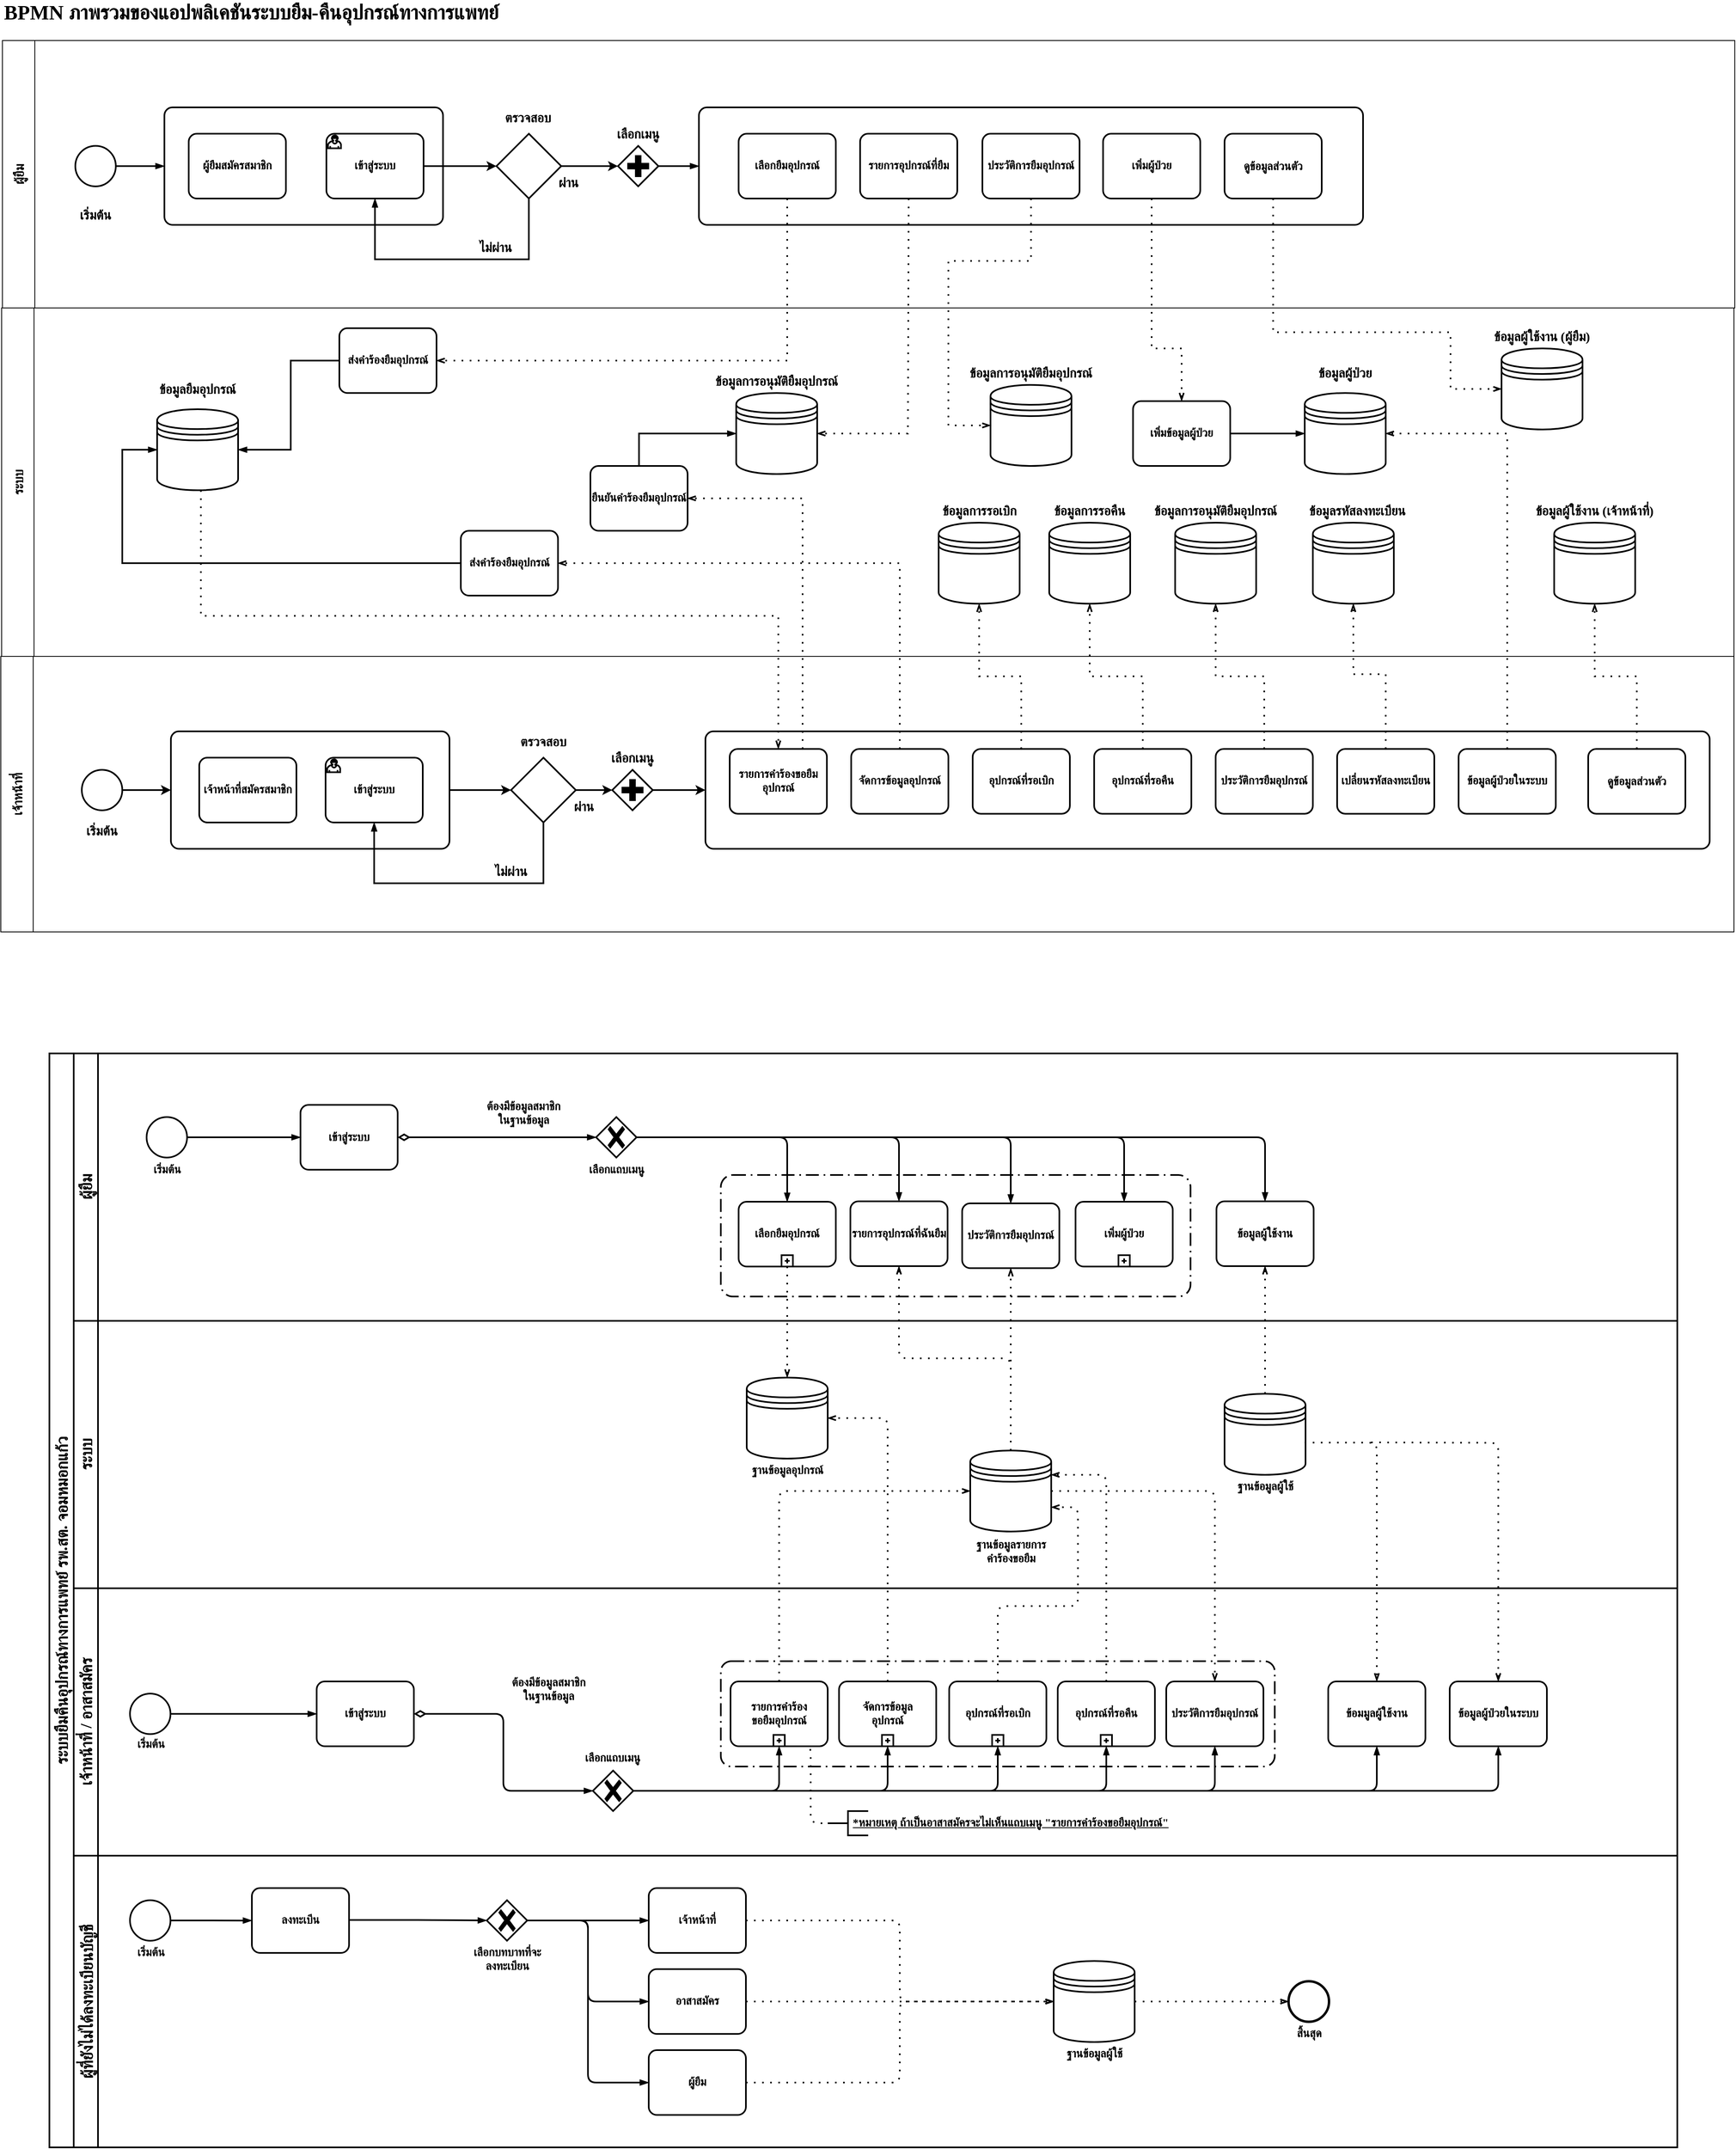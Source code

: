 <mxfile version="26.0.5">
  <diagram name="Page-1" id="H4ZAF5f8akeHymJjVKr4">
    <mxGraphModel dx="3500" dy="1903" grid="1" gridSize="10" guides="1" tooltips="1" connect="1" arrows="1" fold="1" page="1" pageScale="1" pageWidth="3937" pageHeight="3937" math="0" shadow="0">
      <root>
        <mxCell id="0" />
        <mxCell id="1" parent="0" />
        <mxCell id="xnkoJn7xPO1Y4HEjq3Kq-1" value="&lt;font data-font-src=&quot;https://fonts.googleapis.com/css?family=Sarabun&quot; face=&quot;Sarabun&quot; style=&quot;font-size: 16px;&quot;&gt;ผู้ยืม&lt;/font&gt;" style="swimlane;startSize=40;horizontal=0;html=1;whiteSpace=wrap;" parent="1" vertex="1">
          <mxGeometry x="1082" y="280" width="2139" height="330" as="geometry" />
        </mxCell>
        <mxCell id="xnkoJn7xPO1Y4HEjq3Kq-2" value="" style="points=[[0.145,0.145,0],[0.5,0,0],[0.855,0.145,0],[1,0.5,0],[0.855,0.855,0],[0.5,1,0],[0.145,0.855,0],[0,0.5,0]];shape=mxgraph.bpmn.event;html=1;verticalLabelPosition=bottom;labelBackgroundColor=#ffffff;verticalAlign=top;align=center;perimeter=ellipsePerimeter;outlineConnect=0;aspect=fixed;outline=standard;symbol=general;strokeWidth=2;" parent="xnkoJn7xPO1Y4HEjq3Kq-1" vertex="1">
          <mxGeometry x="90" y="130" width="50" height="50" as="geometry" />
        </mxCell>
        <mxCell id="xnkoJn7xPO1Y4HEjq3Kq-3" value="" style="points=[[0.25,0,0],[0.5,0,0],[0.75,0,0],[1,0.25,0],[1,0.5,0],[1,0.75,0],[0.75,1,0],[0.5,1,0],[0.25,1,0],[0,0.75,0],[0,0.5,0],[0,0.25,0]];shape=mxgraph.bpmn.task;whiteSpace=wrap;rectStyle=rounded;size=10;html=1;container=1;expand=0;collapsible=0;taskMarker=abstract;strokeWidth=2;" parent="xnkoJn7xPO1Y4HEjq3Kq-1" vertex="1">
          <mxGeometry x="200" y="82.5" width="344" height="145" as="geometry" />
        </mxCell>
        <mxCell id="xnkoJn7xPO1Y4HEjq3Kq-4" value="&lt;font style=&quot;font-size: 14px;&quot; data-font-src=&quot;https://fonts.googleapis.com/css?family=Sarabun&quot; face=&quot;Sarabun&quot;&gt;&lt;b&gt;ผู้ยืมสมัครสมาชิก&lt;/b&gt;&lt;/font&gt;" style="points=[[0.25,0,0],[0.5,0,0],[0.75,0,0],[1,0.25,0],[1,0.5,0],[1,0.75,0],[0.75,1,0],[0.5,1,0],[0.25,1,0],[0,0.75,0],[0,0.5,0],[0,0.25,0]];shape=mxgraph.bpmn.task;whiteSpace=wrap;rectStyle=rounded;size=10;html=1;container=1;expand=0;collapsible=0;taskMarker=abstract;strokeWidth=2;" parent="xnkoJn7xPO1Y4HEjq3Kq-3" vertex="1">
          <mxGeometry x="30" y="32.5" width="120" height="80" as="geometry" />
        </mxCell>
        <mxCell id="xnkoJn7xPO1Y4HEjq3Kq-5" value="&lt;font style=&quot;font-size: 14px;&quot; data-font-src=&quot;https://fonts.googleapis.com/css?family=Sarabun&quot; face=&quot;Sarabun&quot;&gt;&lt;b&gt;เข้าสู่ระบบ&lt;/b&gt;&lt;/font&gt;" style="points=[[0.25,0,0],[0.5,0,0],[0.75,0,0],[1,0.25,0],[1,0.5,0],[1,0.75,0],[0.75,1,0],[0.5,1,0],[0.25,1,0],[0,0.75,0],[0,0.5,0],[0,0.25,0]];shape=mxgraph.bpmn.task;whiteSpace=wrap;rectStyle=rounded;size=10;html=1;container=1;expand=0;collapsible=0;taskMarker=user;strokeWidth=2;" parent="xnkoJn7xPO1Y4HEjq3Kq-3" vertex="1">
          <mxGeometry x="200" y="32.5" width="120" height="80" as="geometry" />
        </mxCell>
        <mxCell id="xnkoJn7xPO1Y4HEjq3Kq-6" value="" style="edgeStyle=elbowEdgeStyle;fontSize=12;html=1;endArrow=blockThin;endFill=1;rounded=0;exitX=1;exitY=0.5;exitDx=0;exitDy=0;exitPerimeter=0;entryX=0;entryY=0.5;entryDx=0;entryDy=0;entryPerimeter=0;strokeWidth=2;" parent="xnkoJn7xPO1Y4HEjq3Kq-1" source="xnkoJn7xPO1Y4HEjq3Kq-2" target="xnkoJn7xPO1Y4HEjq3Kq-3" edge="1">
          <mxGeometry width="160" relative="1" as="geometry">
            <mxPoint x="340" y="210" as="sourcePoint" />
            <mxPoint x="500" y="210" as="targetPoint" />
          </mxGeometry>
        </mxCell>
        <mxCell id="xnkoJn7xPO1Y4HEjq3Kq-7" value="" style="edgeStyle=orthogonalEdgeStyle;rounded=0;orthogonalLoop=1;jettySize=auto;html=1;strokeWidth=2;" parent="xnkoJn7xPO1Y4HEjq3Kq-1" source="xnkoJn7xPO1Y4HEjq3Kq-8" target="xnkoJn7xPO1Y4HEjq3Kq-11" edge="1">
          <mxGeometry relative="1" as="geometry" />
        </mxCell>
        <mxCell id="xnkoJn7xPO1Y4HEjq3Kq-8" value="" style="points=[[0.25,0.25,0],[0.5,0,0],[0.75,0.25,0],[1,0.5,0],[0.75,0.75,0],[0.5,1,0],[0.25,0.75,0],[0,0.5,0]];shape=mxgraph.bpmn.gateway2;html=1;verticalLabelPosition=bottom;labelBackgroundColor=#ffffff;verticalAlign=top;align=center;perimeter=rhombusPerimeter;outlineConnect=0;outline=none;symbol=none;strokeWidth=2;" parent="xnkoJn7xPO1Y4HEjq3Kq-1" vertex="1">
          <mxGeometry x="610" y="115" width="80" height="80" as="geometry" />
        </mxCell>
        <mxCell id="xnkoJn7xPO1Y4HEjq3Kq-9" value="" style="edgeStyle=orthogonalEdgeStyle;rounded=0;orthogonalLoop=1;jettySize=auto;html=1;strokeWidth=2;" parent="xnkoJn7xPO1Y4HEjq3Kq-1" source="xnkoJn7xPO1Y4HEjq3Kq-5" target="xnkoJn7xPO1Y4HEjq3Kq-8" edge="1">
          <mxGeometry relative="1" as="geometry" />
        </mxCell>
        <mxCell id="xnkoJn7xPO1Y4HEjq3Kq-10" value="" style="edgeStyle=orthogonalEdgeStyle;fontSize=12;html=1;endArrow=blockThin;endFill=1;rounded=0;exitX=0.5;exitY=1;exitDx=0;exitDy=0;exitPerimeter=0;entryX=0.5;entryY=1;entryDx=0;entryDy=0;entryPerimeter=0;strokeWidth=2;" parent="xnkoJn7xPO1Y4HEjq3Kq-1" source="xnkoJn7xPO1Y4HEjq3Kq-8" target="xnkoJn7xPO1Y4HEjq3Kq-5" edge="1">
          <mxGeometry width="160" relative="1" as="geometry">
            <mxPoint x="430" y="280" as="sourcePoint" />
            <mxPoint x="590" y="280" as="targetPoint" />
            <Array as="points">
              <mxPoint x="650" y="270" />
              <mxPoint x="460" y="270" />
            </Array>
          </mxGeometry>
        </mxCell>
        <mxCell id="xnkoJn7xPO1Y4HEjq3Kq-11" value="" style="points=[[0.25,0.25,0],[0.5,0,0],[0.75,0.25,0],[1,0.5,0],[0.75,0.75,0],[0.5,1,0],[0.25,0.75,0],[0,0.5,0]];shape=mxgraph.bpmn.gateway2;html=1;verticalLabelPosition=bottom;labelBackgroundColor=#ffffff;verticalAlign=top;align=center;perimeter=rhombusPerimeter;outlineConnect=0;outline=none;symbol=none;gwType=parallel;strokeWidth=2;" parent="xnkoJn7xPO1Y4HEjq3Kq-1" vertex="1">
          <mxGeometry x="760" y="130" width="50" height="50" as="geometry" />
        </mxCell>
        <mxCell id="xnkoJn7xPO1Y4HEjq3Kq-12" value="" style="points=[[0.25,0,0],[0.5,0,0],[0.75,0,0],[1,0.25,0],[1,0.5,0],[1,0.75,0],[0.75,1,0],[0.5,1,0],[0.25,1,0],[0,0.75,0],[0,0.5,0],[0,0.25,0]];shape=mxgraph.bpmn.task;whiteSpace=wrap;rectStyle=rounded;size=10;html=1;container=1;expand=0;collapsible=0;taskMarker=abstract;strokeWidth=2;" parent="xnkoJn7xPO1Y4HEjq3Kq-1" vertex="1">
          <mxGeometry x="860" y="82.5" width="820" height="145" as="geometry" />
        </mxCell>
        <mxCell id="xnkoJn7xPO1Y4HEjq3Kq-13" value="&lt;span&gt;&lt;/span&gt;&lt;span&gt;&lt;/span&gt;&lt;span style=&quot;white-space-collapse: preserve;&quot;&gt;&lt;font style=&quot;font-size: 14px;&quot; data-font-src=&quot;https://fonts.googleapis.com/css?family=Sarabun&quot; face=&quot;Sarabun&quot;&gt;&lt;b&gt;เลือกยืมอุปกรณ์&lt;/b&gt;&lt;/font&gt;&lt;/span&gt;" style="points=[[0.25,0,0],[0.5,0,0],[0.75,0,0],[1,0.25,0],[1,0.5,0],[1,0.75,0],[0.75,1,0],[0.5,1,0],[0.25,1,0],[0,0.75,0],[0,0.5,0],[0,0.25,0]];shape=mxgraph.bpmn.task;whiteSpace=wrap;rectStyle=rounded;size=10;html=1;container=1;expand=0;collapsible=0;taskMarker=abstract;strokeWidth=2;" parent="xnkoJn7xPO1Y4HEjq3Kq-12" vertex="1">
          <mxGeometry x="49" y="32.5" width="120" height="80" as="geometry" />
        </mxCell>
        <mxCell id="xnkoJn7xPO1Y4HEjq3Kq-14" value="&lt;span&gt;&lt;/span&gt;&lt;span&gt;&lt;/span&gt;&lt;span&gt;&lt;/span&gt;&lt;span style=&quot;white-space-collapse: preserve;&quot;&gt;&lt;font style=&quot;font-size: 14px;&quot; data-font-src=&quot;https://fonts.googleapis.com/css?family=Sarabun&quot; face=&quot;Sarabun&quot;&gt;&lt;b&gt;รายการอุปกรณ์ที่ยืม&lt;/b&gt;&lt;/font&gt;&lt;/span&gt;" style="points=[[0.25,0,0],[0.5,0,0],[0.75,0,0],[1,0.25,0],[1,0.5,0],[1,0.75,0],[0.75,1,0],[0.5,1,0],[0.25,1,0],[0,0.75,0],[0,0.5,0],[0,0.25,0]];shape=mxgraph.bpmn.task;whiteSpace=wrap;rectStyle=rounded;size=10;html=1;container=1;expand=0;collapsible=0;taskMarker=abstract;strokeWidth=2;" parent="xnkoJn7xPO1Y4HEjq3Kq-12" vertex="1">
          <mxGeometry x="198.997" y="32.5" width="120" height="80" as="geometry" />
        </mxCell>
        <mxCell id="xnkoJn7xPO1Y4HEjq3Kq-15" value="&lt;span&gt;&lt;/span&gt;&lt;span&gt;&lt;/span&gt;&lt;span&gt;&lt;/span&gt;&lt;span style=&quot;white-space-collapse: preserve;&quot;&gt;&lt;font data-font-src=&quot;https://fonts.googleapis.com/css?family=Sarabun&quot; face=&quot;Sarabun&quot; style=&quot;font-size: 14px;&quot;&gt;&lt;b&gt;ประวัติการยืมอุปกรณ์&lt;/b&gt;&lt;/font&gt;&lt;/span&gt;" style="points=[[0.25,0,0],[0.5,0,0],[0.75,0,0],[1,0.25,0],[1,0.5,0],[1,0.75,0],[0.75,1,0],[0.5,1,0],[0.25,1,0],[0,0.75,0],[0,0.5,0],[0,0.25,0]];shape=mxgraph.bpmn.task;whiteSpace=wrap;rectStyle=rounded;size=10;html=1;container=1;expand=0;collapsible=0;taskMarker=abstract;strokeWidth=2;" parent="xnkoJn7xPO1Y4HEjq3Kq-12" vertex="1">
          <mxGeometry x="349.997" y="32.5" width="120" height="80" as="geometry" />
        </mxCell>
        <mxCell id="xnkoJn7xPO1Y4HEjq3Kq-16" value="&lt;span&gt;&lt;/span&gt;&lt;span&gt;&lt;/span&gt;&lt;span&gt;&lt;/span&gt;&lt;span style=&quot;white-space-collapse: preserve;&quot;&gt;&lt;font style=&quot;font-size: 14px;&quot; data-font-src=&quot;https://fonts.googleapis.com/css?family=Sarabun&quot; face=&quot;Sarabun&quot;&gt;&lt;b&gt;เพิ่มผู้ป่วย&lt;/b&gt;&lt;/font&gt;&lt;/span&gt;" style="points=[[0.25,0,0],[0.5,0,0],[0.75,0,0],[1,0.25,0],[1,0.5,0],[1,0.75,0],[0.75,1,0],[0.5,1,0],[0.25,1,0],[0,0.75,0],[0,0.5,0],[0,0.25,0]];shape=mxgraph.bpmn.task;whiteSpace=wrap;rectStyle=rounded;size=10;html=1;container=1;expand=0;collapsible=0;taskMarker=abstract;strokeWidth=2;" parent="xnkoJn7xPO1Y4HEjq3Kq-12" vertex="1">
          <mxGeometry x="498.996" y="32.5" width="120" height="80" as="geometry" />
        </mxCell>
        <mxCell id="xnkoJn7xPO1Y4HEjq3Kq-17" value="&lt;span&gt;&lt;/span&gt;&lt;span style=&quot;font-size: 14px; white-space-collapse: preserve;&quot;&gt;&lt;font data-font-src=&quot;https://fonts.googleapis.com/css?family=Sarabun&quot; face=&quot;Sarabun&quot;&gt;&lt;b&gt;ดูข้อมูลส่วนตัว&lt;/b&gt;&lt;/font&gt;&lt;/span&gt;" style="points=[[0.25,0,0],[0.5,0,0],[0.75,0,0],[1,0.25,0],[1,0.5,0],[1,0.75,0],[0.75,1,0],[0.5,1,0],[0.25,1,0],[0,0.75,0],[0,0.5,0],[0,0.25,0]];shape=mxgraph.bpmn.task;whiteSpace=wrap;rectStyle=rounded;size=10;html=1;container=1;expand=0;collapsible=0;taskMarker=abstract;strokeWidth=2;" parent="xnkoJn7xPO1Y4HEjq3Kq-12" vertex="1">
          <mxGeometry x="648.996" y="32.5" width="120" height="80" as="geometry" />
        </mxCell>
        <mxCell id="xnkoJn7xPO1Y4HEjq3Kq-18" value="" style="edgeStyle=elbowEdgeStyle;fontSize=12;html=1;endArrow=blockThin;endFill=1;rounded=0;exitX=1;exitY=0.5;exitDx=0;exitDy=0;exitPerimeter=0;strokeWidth=2;" parent="xnkoJn7xPO1Y4HEjq3Kq-1" source="xnkoJn7xPO1Y4HEjq3Kq-11" target="xnkoJn7xPO1Y4HEjq3Kq-12" edge="1">
          <mxGeometry width="160" relative="1" as="geometry">
            <mxPoint x="790" y="320" as="sourcePoint" />
            <mxPoint x="950" y="320" as="targetPoint" />
          </mxGeometry>
        </mxCell>
        <mxCell id="xnkoJn7xPO1Y4HEjq3Kq-19" value="&lt;font style=&quot;font-size: 16px;&quot; data-font-src=&quot;https://fonts.googleapis.com/css?family=Sarabun&quot; face=&quot;Sarabun&quot;&gt;&lt;b style=&quot;&quot;&gt;ไม่ผ่าน&lt;/b&gt;&lt;/font&gt;" style="text;html=1;strokeColor=none;fillColor=none;align=center;verticalAlign=middle;whiteSpace=wrap;rounded=0;" parent="xnkoJn7xPO1Y4HEjq3Kq-1" vertex="1">
          <mxGeometry x="569" y="240" width="80" height="30" as="geometry" />
        </mxCell>
        <mxCell id="xnkoJn7xPO1Y4HEjq3Kq-20" value="&lt;font style=&quot;font-size: 16px;&quot; data-font-src=&quot;https://fonts.googleapis.com/css?family=Sarabun&quot; face=&quot;Sarabun&quot;&gt;&lt;b style=&quot;&quot;&gt;ผ่าน&lt;/b&gt;&lt;/font&gt;" style="text;html=1;strokeColor=none;fillColor=none;align=center;verticalAlign=middle;whiteSpace=wrap;rounded=0;" parent="xnkoJn7xPO1Y4HEjq3Kq-1" vertex="1">
          <mxGeometry x="659" y="160" width="80" height="30" as="geometry" />
        </mxCell>
        <mxCell id="xnkoJn7xPO1Y4HEjq3Kq-21" value="&lt;font style=&quot;font-size: 16px;&quot; data-font-src=&quot;https://fonts.googleapis.com/css?family=Sarabun&quot; face=&quot;Sarabun&quot;&gt;&lt;b style=&quot;&quot;&gt;ตรวจสอบ&lt;/b&gt;&lt;/font&gt;" style="text;html=1;strokeColor=none;fillColor=none;align=center;verticalAlign=middle;whiteSpace=wrap;rounded=0;" parent="xnkoJn7xPO1Y4HEjq3Kq-1" vertex="1">
          <mxGeometry x="609" y="80" width="80" height="30" as="geometry" />
        </mxCell>
        <mxCell id="xnkoJn7xPO1Y4HEjq3Kq-22" value="&lt;font style=&quot;font-size: 16px;&quot; data-font-src=&quot;https://fonts.googleapis.com/css?family=Sarabun&quot; face=&quot;Sarabun&quot;&gt;&lt;b style=&quot;&quot;&gt;เลือกเมนู&lt;/b&gt;&lt;/font&gt;" style="text;html=1;strokeColor=none;fillColor=none;align=center;verticalAlign=middle;whiteSpace=wrap;rounded=0;" parent="xnkoJn7xPO1Y4HEjq3Kq-1" vertex="1">
          <mxGeometry x="745" y="100" width="80" height="30" as="geometry" />
        </mxCell>
        <mxCell id="xnkoJn7xPO1Y4HEjq3Kq-23" value="&lt;font face=&quot;Sarabun&quot;&gt;&lt;span style=&quot;font-size: 16px;&quot;&gt;&lt;b&gt;เริ่มต้น&lt;/b&gt;&lt;/span&gt;&lt;/font&gt;" style="text;html=1;strokeColor=none;fillColor=none;align=center;verticalAlign=middle;whiteSpace=wrap;rounded=0;" parent="xnkoJn7xPO1Y4HEjq3Kq-1" vertex="1">
          <mxGeometry x="75" y="200" width="80" height="30" as="geometry" />
        </mxCell>
        <mxCell id="xnkoJn7xPO1Y4HEjq3Kq-24" value="&lt;font data-font-src=&quot;https://fonts.googleapis.com/css?family=Sarabun&quot; face=&quot;Sarabun&quot; style=&quot;font-size: 16px;&quot;&gt;เจ้าหน้าที่&lt;/font&gt;" style="swimlane;startSize=40;horizontal=0;html=1;whiteSpace=wrap;" parent="1" vertex="1">
          <mxGeometry x="1080" y="1040" width="2140" height="340" as="geometry" />
        </mxCell>
        <mxCell id="xnkoJn7xPO1Y4HEjq3Kq-25" value="" style="edgeStyle=orthogonalEdgeStyle;rounded=0;orthogonalLoop=1;jettySize=auto;html=1;strokeWidth=2;" parent="xnkoJn7xPO1Y4HEjq3Kq-24" source="xnkoJn7xPO1Y4HEjq3Kq-26" target="xnkoJn7xPO1Y4HEjq3Kq-28" edge="1">
          <mxGeometry relative="1" as="geometry" />
        </mxCell>
        <mxCell id="xnkoJn7xPO1Y4HEjq3Kq-26" value="" style="points=[[0.145,0.145,0],[0.5,0,0],[0.855,0.145,0],[1,0.5,0],[0.855,0.855,0],[0.5,1,0],[0.145,0.855,0],[0,0.5,0]];shape=mxgraph.bpmn.event;html=1;verticalLabelPosition=bottom;labelBackgroundColor=#ffffff;verticalAlign=top;align=center;perimeter=ellipsePerimeter;outlineConnect=0;aspect=fixed;outline=standard;symbol=general;strokeWidth=2;" parent="xnkoJn7xPO1Y4HEjq3Kq-24" vertex="1">
          <mxGeometry x="100" y="140" width="50" height="50" as="geometry" />
        </mxCell>
        <mxCell id="xnkoJn7xPO1Y4HEjq3Kq-27" value="" style="edgeStyle=orthogonalEdgeStyle;rounded=0;orthogonalLoop=1;jettySize=auto;html=1;strokeWidth=2;" parent="xnkoJn7xPO1Y4HEjq3Kq-24" source="xnkoJn7xPO1Y4HEjq3Kq-28" target="xnkoJn7xPO1Y4HEjq3Kq-32" edge="1">
          <mxGeometry relative="1" as="geometry" />
        </mxCell>
        <mxCell id="xnkoJn7xPO1Y4HEjq3Kq-28" value="" style="points=[[0.25,0,0],[0.5,0,0],[0.75,0,0],[1,0.25,0],[1,0.5,0],[1,0.75,0],[0.75,1,0],[0.5,1,0],[0.25,1,0],[0,0.75,0],[0,0.5,0],[0,0.25,0]];shape=mxgraph.bpmn.task;whiteSpace=wrap;rectStyle=rounded;size=10;html=1;container=1;expand=0;collapsible=0;taskMarker=abstract;strokeWidth=2;" parent="xnkoJn7xPO1Y4HEjq3Kq-24" vertex="1">
          <mxGeometry x="210" y="92.5" width="344" height="145" as="geometry" />
        </mxCell>
        <mxCell id="xnkoJn7xPO1Y4HEjq3Kq-29" value="&lt;font style=&quot;font-size: 14px;&quot; data-font-src=&quot;https://fonts.googleapis.com/css?family=Sarabun&quot; face=&quot;Sarabun&quot;&gt;&lt;b&gt;เจ้าหน้าที่สมัครสมาชิก&lt;/b&gt;&lt;/font&gt;" style="points=[[0.25,0,0],[0.5,0,0],[0.75,0,0],[1,0.25,0],[1,0.5,0],[1,0.75,0],[0.75,1,0],[0.5,1,0],[0.25,1,0],[0,0.75,0],[0,0.5,0],[0,0.25,0]];shape=mxgraph.bpmn.task;whiteSpace=wrap;rectStyle=rounded;size=10;html=1;container=1;expand=0;collapsible=0;taskMarker=abstract;strokeWidth=2;" parent="xnkoJn7xPO1Y4HEjq3Kq-28" vertex="1">
          <mxGeometry x="35" y="32.5" width="120" height="80" as="geometry" />
        </mxCell>
        <mxCell id="xnkoJn7xPO1Y4HEjq3Kq-30" value="&lt;font style=&quot;font-size: 14px;&quot; data-font-src=&quot;https://fonts.googleapis.com/css?family=Sarabun&quot; face=&quot;Sarabun&quot;&gt;&lt;b&gt;เข้าสู่ระบบ&lt;/b&gt;&lt;/font&gt;" style="points=[[0.25,0,0],[0.5,0,0],[0.75,0,0],[1,0.25,0],[1,0.5,0],[1,0.75,0],[0.75,1,0],[0.5,1,0],[0.25,1,0],[0,0.75,0],[0,0.5,0],[0,0.25,0]];shape=mxgraph.bpmn.task;whiteSpace=wrap;rectStyle=rounded;size=10;html=1;container=1;expand=0;collapsible=0;taskMarker=user;strokeWidth=2;" parent="xnkoJn7xPO1Y4HEjq3Kq-28" vertex="1">
          <mxGeometry x="191" y="32.5" width="120" height="80" as="geometry" />
        </mxCell>
        <mxCell id="xnkoJn7xPO1Y4HEjq3Kq-31" value="" style="edgeStyle=orthogonalEdgeStyle;rounded=0;orthogonalLoop=1;jettySize=auto;html=1;strokeWidth=2;" parent="xnkoJn7xPO1Y4HEjq3Kq-24" source="xnkoJn7xPO1Y4HEjq3Kq-32" target="xnkoJn7xPO1Y4HEjq3Kq-34" edge="1">
          <mxGeometry relative="1" as="geometry" />
        </mxCell>
        <mxCell id="xnkoJn7xPO1Y4HEjq3Kq-32" value="" style="points=[[0.25,0.25,0],[0.5,0,0],[0.75,0.25,0],[1,0.5,0],[0.75,0.75,0],[0.5,1,0],[0.25,0.75,0],[0,0.5,0]];shape=mxgraph.bpmn.gateway2;html=1;verticalLabelPosition=bottom;labelBackgroundColor=#ffffff;verticalAlign=top;align=center;perimeter=rhombusPerimeter;outlineConnect=0;outline=none;symbol=none;strokeWidth=2;" parent="xnkoJn7xPO1Y4HEjq3Kq-24" vertex="1">
          <mxGeometry x="630" y="125" width="80" height="80" as="geometry" />
        </mxCell>
        <mxCell id="xnkoJn7xPO1Y4HEjq3Kq-33" value="" style="edgeStyle=orthogonalEdgeStyle;rounded=0;orthogonalLoop=1;jettySize=auto;html=1;strokeWidth=2;" parent="xnkoJn7xPO1Y4HEjq3Kq-24" source="xnkoJn7xPO1Y4HEjq3Kq-34" target="xnkoJn7xPO1Y4HEjq3Kq-36" edge="1">
          <mxGeometry relative="1" as="geometry" />
        </mxCell>
        <mxCell id="xnkoJn7xPO1Y4HEjq3Kq-34" value="" style="points=[[0.25,0.25,0],[0.5,0,0],[0.75,0.25,0],[1,0.5,0],[0.75,0.75,0],[0.5,1,0],[0.25,0.75,0],[0,0.5,0]];shape=mxgraph.bpmn.gateway2;html=1;verticalLabelPosition=bottom;labelBackgroundColor=#ffffff;verticalAlign=top;align=center;perimeter=rhombusPerimeter;outlineConnect=0;outline=none;symbol=none;gwType=parallel;strokeWidth=2;" parent="xnkoJn7xPO1Y4HEjq3Kq-24" vertex="1">
          <mxGeometry x="755" y="140" width="50" height="50" as="geometry" />
        </mxCell>
        <mxCell id="xnkoJn7xPO1Y4HEjq3Kq-35" value="" style="edgeStyle=orthogonalEdgeStyle;fontSize=12;html=1;endArrow=blockThin;endFill=1;rounded=0;exitX=0.5;exitY=1;exitDx=0;exitDy=0;exitPerimeter=0;entryX=0.5;entryY=1;entryDx=0;entryDy=0;entryPerimeter=0;strokeWidth=2;" parent="xnkoJn7xPO1Y4HEjq3Kq-24" source="xnkoJn7xPO1Y4HEjq3Kq-32" target="xnkoJn7xPO1Y4HEjq3Kq-30" edge="1">
          <mxGeometry width="160" relative="1" as="geometry">
            <mxPoint x="480" y="80" as="sourcePoint" />
            <mxPoint x="640" y="80" as="targetPoint" />
            <Array as="points">
              <mxPoint x="670" y="280" />
              <mxPoint x="461" y="280" />
            </Array>
          </mxGeometry>
        </mxCell>
        <mxCell id="xnkoJn7xPO1Y4HEjq3Kq-36" value="" style="points=[[0.25,0,0],[0.5,0,0],[0.75,0,0],[1,0.25,0],[1,0.5,0],[1,0.75,0],[0.75,1,0],[0.5,1,0],[0.25,1,0],[0,0.75,0],[0,0.5,0],[0,0.25,0]];shape=mxgraph.bpmn.task;whiteSpace=wrap;rectStyle=rounded;size=10;html=1;container=1;expand=0;collapsible=0;taskMarker=abstract;strokeWidth=2;" parent="xnkoJn7xPO1Y4HEjq3Kq-24" vertex="1">
          <mxGeometry x="870" y="92.5" width="1240" height="145" as="geometry" />
        </mxCell>
        <mxCell id="xnkoJn7xPO1Y4HEjq3Kq-37" value="&lt;span&gt;&lt;/span&gt;&lt;span&gt;&lt;/span&gt;&lt;span&gt;&lt;/span&gt;&lt;span style=&quot;white-space-collapse: preserve;&quot;&gt;&lt;font style=&quot;font-size: 14px;&quot; data-font-src=&quot;https://fonts.googleapis.com/css?family=Sarabun&quot; face=&quot;Sarabun&quot;&gt;&lt;b&gt;รายการคำร้องขอยืมอุปกรณ์&lt;/b&gt;&lt;/font&gt;&lt;/span&gt;" style="points=[[0.25,0,0],[0.5,0,0],[0.75,0,0],[1,0.25,0],[1,0.5,0],[1,0.75,0],[0.75,1,0],[0.5,1,0],[0.25,1,0],[0,0.75,0],[0,0.5,0],[0,0.25,0]];shape=mxgraph.bpmn.task;whiteSpace=wrap;rectStyle=rounded;size=10;html=1;container=1;expand=0;collapsible=0;taskMarker=abstract;strokeWidth=2;" parent="xnkoJn7xPO1Y4HEjq3Kq-36" vertex="1">
          <mxGeometry x="30.0" y="21.695" width="120" height="80" as="geometry" />
        </mxCell>
        <mxCell id="xnkoJn7xPO1Y4HEjq3Kq-38" value="&lt;span&gt;&lt;/span&gt;&lt;span&gt;&lt;/span&gt;&lt;span&gt;&lt;/span&gt;&lt;span style=&quot;white-space-collapse: preserve;&quot;&gt;&lt;font data-font-src=&quot;https://fonts.googleapis.com/css?family=Sarabun&quot; face=&quot;Sarabun&quot; style=&quot;font-size: 14px;&quot;&gt;&lt;b&gt;จัดการข้อมูลอุปกรณ์&lt;/b&gt;&lt;/font&gt;&lt;/span&gt;" style="points=[[0.25,0,0],[0.5,0,0],[0.75,0,0],[1,0.25,0],[1,0.5,0],[1,0.75,0],[0.75,1,0],[0.5,1,0],[0.25,1,0],[0,0.75,0],[0,0.5,0],[0,0.25,0]];shape=mxgraph.bpmn.task;whiteSpace=wrap;rectStyle=rounded;size=10;html=1;container=1;expand=0;collapsible=0;taskMarker=abstract;strokeWidth=2;" parent="xnkoJn7xPO1Y4HEjq3Kq-36" vertex="1">
          <mxGeometry x="179.999" y="21.695" width="120" height="80" as="geometry" />
        </mxCell>
        <mxCell id="xnkoJn7xPO1Y4HEjq3Kq-39" value="&lt;span&gt;&lt;/span&gt;&lt;span&gt;&lt;/span&gt;&lt;span&gt;&lt;/span&gt;&lt;span style=&quot;white-space-collapse: preserve;&quot;&gt;&lt;font data-font-src=&quot;https://fonts.googleapis.com/css?family=Sarabun&quot; face=&quot;Sarabun&quot; style=&quot;font-size: 14px;&quot;&gt;&lt;b&gt;อุปกรณ์ที่รอเบิก&lt;/b&gt;&lt;/font&gt;&lt;/span&gt;" style="points=[[0.25,0,0],[0.5,0,0],[0.75,0,0],[1,0.25,0],[1,0.5,0],[1,0.75,0],[0.75,1,0],[0.5,1,0],[0.25,1,0],[0,0.75,0],[0,0.5,0],[0,0.25,0]];shape=mxgraph.bpmn.task;whiteSpace=wrap;rectStyle=rounded;size=10;html=1;container=1;expand=0;collapsible=0;taskMarker=abstract;strokeWidth=2;" parent="xnkoJn7xPO1Y4HEjq3Kq-36" vertex="1">
          <mxGeometry x="329.997" y="21.695" width="120" height="80" as="geometry" />
        </mxCell>
        <mxCell id="xnkoJn7xPO1Y4HEjq3Kq-40" value="&lt;span&gt;&lt;/span&gt;&lt;span&gt;&lt;/span&gt;&lt;span&gt;&lt;/span&gt;&lt;span style=&quot;white-space-collapse: preserve;&quot;&gt;&lt;font style=&quot;font-size: 14px;&quot; face=&quot;Sarabun&quot;&gt;&lt;b&gt;อุปกรณ์ที่รอคืน&lt;/b&gt;&lt;/font&gt;&lt;/span&gt;" style="points=[[0.25,0,0],[0.5,0,0],[0.75,0,0],[1,0.25,0],[1,0.5,0],[1,0.75,0],[0.75,1,0],[0.5,1,0],[0.25,1,0],[0,0.75,0],[0,0.5,0],[0,0.25,0]];shape=mxgraph.bpmn.task;whiteSpace=wrap;rectStyle=rounded;size=10;html=1;container=1;expand=0;collapsible=0;taskMarker=abstract;strokeWidth=2;" parent="xnkoJn7xPO1Y4HEjq3Kq-36" vertex="1">
          <mxGeometry x="480.003" y="21.695" width="120" height="80" as="geometry" />
        </mxCell>
        <mxCell id="xnkoJn7xPO1Y4HEjq3Kq-41" value="&lt;span&gt;&lt;/span&gt;&lt;span&gt;&lt;/span&gt;&lt;span&gt;&lt;/span&gt;&lt;span style=&quot;white-space-collapse: preserve;&quot;&gt;&lt;font face=&quot;Sarabun&quot; style=&quot;font-size: 14px;&quot;&gt;&lt;b&gt;ประวัติการยืมอุปกรณ์&lt;/b&gt;&lt;/font&gt;&lt;/span&gt;" style="points=[[0.25,0,0],[0.5,0,0],[0.75,0,0],[1,0.25,0],[1,0.5,0],[1,0.75,0],[0.75,1,0],[0.5,1,0],[0.25,1,0],[0,0.75,0],[0,0.5,0],[0,0.25,0]];shape=mxgraph.bpmn.task;whiteSpace=wrap;rectStyle=rounded;size=10;html=1;container=1;expand=0;collapsible=0;taskMarker=abstract;strokeWidth=2;" parent="xnkoJn7xPO1Y4HEjq3Kq-36" vertex="1">
          <mxGeometry x="630.004" y="21.695" width="120" height="80" as="geometry" />
        </mxCell>
        <mxCell id="xnkoJn7xPO1Y4HEjq3Kq-42" value="&lt;span&gt;&lt;/span&gt;&lt;span&gt;&lt;/span&gt;&lt;span&gt;&lt;/span&gt;&lt;span style=&quot;white-space-collapse: preserve;&quot;&gt;&lt;font style=&quot;font-size: 14px;&quot; face=&quot;Sarabun&quot;&gt;&lt;b&gt;เปลี่ยนรหัสลงทะเบียน&lt;/b&gt;&lt;/font&gt;&lt;/span&gt;" style="points=[[0.25,0,0],[0.5,0,0],[0.75,0,0],[1,0.25,0],[1,0.5,0],[1,0.75,0],[0.75,1,0],[0.5,1,0],[0.25,1,0],[0,0.75,0],[0,0.5,0],[0,0.25,0]];shape=mxgraph.bpmn.task;whiteSpace=wrap;rectStyle=rounded;size=10;html=1;container=1;expand=0;collapsible=0;taskMarker=abstract;strokeWidth=2;" parent="xnkoJn7xPO1Y4HEjq3Kq-36" vertex="1">
          <mxGeometry x="780.005" y="21.696" width="120" height="80" as="geometry" />
        </mxCell>
        <mxCell id="xnkoJn7xPO1Y4HEjq3Kq-43" value="&lt;span&gt;&lt;/span&gt;&lt;span&gt;&lt;/span&gt;&lt;span&gt;&lt;/span&gt;&lt;span style=&quot;white-space-collapse: preserve;&quot;&gt;&lt;font style=&quot;font-size: 14px;&quot; data-font-src=&quot;https://fonts.googleapis.com/css?family=Sarabun&quot; face=&quot;Sarabun&quot;&gt;&lt;b&gt;ข้อมูลผู้ป่วยในระบบ&lt;/b&gt;&lt;/font&gt;&lt;/span&gt;" style="points=[[0.25,0,0],[0.5,0,0],[0.75,0,0],[1,0.25,0],[1,0.5,0],[1,0.75,0],[0.75,1,0],[0.5,1,0],[0.25,1,0],[0,0.75,0],[0,0.5,0],[0,0.25,0]];shape=mxgraph.bpmn.task;whiteSpace=wrap;rectStyle=rounded;size=10;html=1;container=1;expand=0;collapsible=0;taskMarker=abstract;strokeWidth=2;" parent="xnkoJn7xPO1Y4HEjq3Kq-36" vertex="1">
          <mxGeometry x="930.004" y="21.696" width="120" height="80" as="geometry" />
        </mxCell>
        <mxCell id="xnkoJn7xPO1Y4HEjq3Kq-44" value="&lt;span&gt;&lt;/span&gt;&lt;span style=&quot;font-size: 14px; white-space-collapse: preserve;&quot;&gt;&lt;font data-font-src=&quot;https://fonts.googleapis.com/css?family=Sarabun&quot; face=&quot;Sarabun&quot;&gt;&lt;b&gt;ดูข้อมูลส่วนตัว&lt;/b&gt;&lt;/font&gt;&lt;/span&gt;" style="points=[[0.25,0,0],[0.5,0,0],[0.75,0,0],[1,0.25,0],[1,0.5,0],[1,0.75,0],[0.75,1,0],[0.5,1,0],[0.25,1,0],[0,0.75,0],[0,0.5,0],[0,0.25,0]];shape=mxgraph.bpmn.task;whiteSpace=wrap;rectStyle=rounded;size=10;html=1;container=1;expand=0;collapsible=0;taskMarker=abstract;strokeWidth=2;" parent="xnkoJn7xPO1Y4HEjq3Kq-36" vertex="1">
          <mxGeometry x="1090.003" y="21.696" width="120" height="80" as="geometry" />
        </mxCell>
        <mxCell id="xnkoJn7xPO1Y4HEjq3Kq-45" value="&lt;font style=&quot;font-size: 16px;&quot; data-font-src=&quot;https://fonts.googleapis.com/css?family=Sarabun&quot; face=&quot;Sarabun&quot;&gt;&lt;b style=&quot;&quot;&gt;ผ่าน&lt;/b&gt;&lt;/font&gt;" style="text;html=1;strokeColor=none;fillColor=none;align=center;verticalAlign=middle;whiteSpace=wrap;rounded=0;" parent="xnkoJn7xPO1Y4HEjq3Kq-24" vertex="1">
          <mxGeometry x="680" y="170" width="80" height="30" as="geometry" />
        </mxCell>
        <mxCell id="xnkoJn7xPO1Y4HEjq3Kq-46" value="&lt;font style=&quot;font-size: 16px;&quot; data-font-src=&quot;https://fonts.googleapis.com/css?family=Sarabun&quot; face=&quot;Sarabun&quot;&gt;&lt;b style=&quot;&quot;&gt;ไม่ผ่าน&lt;/b&gt;&lt;/font&gt;" style="text;html=1;strokeColor=none;fillColor=none;align=center;verticalAlign=middle;whiteSpace=wrap;rounded=0;" parent="xnkoJn7xPO1Y4HEjq3Kq-24" vertex="1">
          <mxGeometry x="590" y="250" width="80" height="30" as="geometry" />
        </mxCell>
        <mxCell id="xnkoJn7xPO1Y4HEjq3Kq-47" value="&lt;font style=&quot;font-size: 16px;&quot; data-font-src=&quot;https://fonts.googleapis.com/css?family=Sarabun&quot; face=&quot;Sarabun&quot;&gt;&lt;b style=&quot;&quot;&gt;ตรวจสอบ&lt;/b&gt;&lt;/font&gt;" style="text;html=1;strokeColor=none;fillColor=none;align=center;verticalAlign=middle;whiteSpace=wrap;rounded=0;" parent="xnkoJn7xPO1Y4HEjq3Kq-24" vertex="1">
          <mxGeometry x="630" y="90" width="80" height="30" as="geometry" />
        </mxCell>
        <mxCell id="xnkoJn7xPO1Y4HEjq3Kq-48" value="&lt;font style=&quot;font-size: 16px;&quot; data-font-src=&quot;https://fonts.googleapis.com/css?family=Sarabun&quot; face=&quot;Sarabun&quot;&gt;&lt;b style=&quot;&quot;&gt;เลือกเมนู&lt;/b&gt;&lt;/font&gt;" style="text;html=1;strokeColor=none;fillColor=none;align=center;verticalAlign=middle;whiteSpace=wrap;rounded=0;" parent="xnkoJn7xPO1Y4HEjq3Kq-24" vertex="1">
          <mxGeometry x="740" y="110" width="80" height="30" as="geometry" />
        </mxCell>
        <mxCell id="xnkoJn7xPO1Y4HEjq3Kq-49" value="&lt;font face=&quot;Sarabun&quot;&gt;&lt;span style=&quot;font-size: 16px;&quot;&gt;&lt;b&gt;เริ่มต้น&lt;/b&gt;&lt;/span&gt;&lt;/font&gt;" style="text;html=1;strokeColor=none;fillColor=none;align=center;verticalAlign=middle;whiteSpace=wrap;rounded=0;" parent="xnkoJn7xPO1Y4HEjq3Kq-24" vertex="1">
          <mxGeometry x="85" y="200" width="80" height="30" as="geometry" />
        </mxCell>
        <mxCell id="xnkoJn7xPO1Y4HEjq3Kq-50" value="&lt;span style=&quot;font-size: 16px;&quot;&gt;&lt;font data-font-src=&quot;https://fonts.googleapis.com/css?family=Sarabun&quot; face=&quot;Sarabun&quot;&gt;ระบบ&lt;/font&gt;&lt;/span&gt;" style="swimlane;startSize=40;horizontal=0;html=1;whiteSpace=wrap;" parent="1" vertex="1">
          <mxGeometry x="1081" y="610" width="2139" height="430" as="geometry" />
        </mxCell>
        <mxCell id="xnkoJn7xPO1Y4HEjq3Kq-51" value="" style="shape=datastore;html=1;labelPosition=center;verticalLabelPosition=bottom;align=center;verticalAlign=top;strokeWidth=2;" parent="xnkoJn7xPO1Y4HEjq3Kq-50" vertex="1">
          <mxGeometry x="192" y="125" width="100" height="100" as="geometry" />
        </mxCell>
        <mxCell id="xnkoJn7xPO1Y4HEjq3Kq-52" value="&lt;font style=&quot;font-size: 14px;&quot; data-font-src=&quot;https://fonts.googleapis.com/css?family=Sarabun&quot; face=&quot;Sarabun&quot;&gt;&lt;b&gt;ส่งคำร้องยืมอุปกรณ์&lt;/b&gt;&lt;/font&gt;" style="points=[[0.25,0,0],[0.5,0,0],[0.75,0,0],[1,0.25,0],[1,0.5,0],[1,0.75,0],[0.75,1,0],[0.5,1,0],[0.25,1,0],[0,0.75,0],[0,0.5,0],[0,0.25,0]];shape=mxgraph.bpmn.task;whiteSpace=wrap;rectStyle=rounded;size=10;html=1;container=1;expand=0;collapsible=0;taskMarker=abstract;strokeWidth=2;" parent="xnkoJn7xPO1Y4HEjq3Kq-50" vertex="1">
          <mxGeometry x="417" y="25" width="120" height="80" as="geometry" />
        </mxCell>
        <mxCell id="xnkoJn7xPO1Y4HEjq3Kq-53" value="" style="edgeStyle=elbowEdgeStyle;fontSize=12;html=1;endArrow=blockThin;endFill=1;rounded=0;exitX=0;exitY=0.5;exitDx=0;exitDy=0;exitPerimeter=0;entryX=1;entryY=0.5;entryDx=0;entryDy=0;strokeWidth=2;" parent="xnkoJn7xPO1Y4HEjq3Kq-50" source="xnkoJn7xPO1Y4HEjq3Kq-52" target="xnkoJn7xPO1Y4HEjq3Kq-51" edge="1">
          <mxGeometry width="160" relative="1" as="geometry">
            <mxPoint x="457" y="45" as="sourcePoint" />
            <mxPoint x="617" y="45" as="targetPoint" />
            <Array as="points">
              <mxPoint x="357" y="125" />
            </Array>
          </mxGeometry>
        </mxCell>
        <mxCell id="xnkoJn7xPO1Y4HEjq3Kq-54" value="&lt;b&gt;&lt;font style=&quot;font-size: 14px;&quot; data-font-src=&quot;https://fonts.googleapis.com/css?family=Sarabun&quot; face=&quot;Sarabun&quot;&gt;ยืนยันคำร้องยืมอุปกรณ์&lt;/font&gt;&lt;/b&gt;" style="points=[[0.25,0,0],[0.5,0,0],[0.75,0,0],[1,0.25,0],[1,0.5,0],[1,0.75,0],[0.75,1,0],[0.5,1,0],[0.25,1,0],[0,0.75,0],[0,0.5,0],[0,0.25,0]];shape=mxgraph.bpmn.task;whiteSpace=wrap;rectStyle=rounded;size=10;html=1;container=1;expand=0;collapsible=0;taskMarker=abstract;strokeWidth=2;" parent="xnkoJn7xPO1Y4HEjq3Kq-50" vertex="1">
          <mxGeometry x="727" y="195" width="120" height="80" as="geometry" />
        </mxCell>
        <mxCell id="xnkoJn7xPO1Y4HEjq3Kq-55" value="" style="shape=datastore;html=1;labelPosition=center;verticalLabelPosition=bottom;align=center;verticalAlign=top;strokeWidth=2;" parent="xnkoJn7xPO1Y4HEjq3Kq-50" vertex="1">
          <mxGeometry x="907.0" y="105" width="100" height="100" as="geometry" />
        </mxCell>
        <mxCell id="xnkoJn7xPO1Y4HEjq3Kq-56" value="" style="edgeStyle=orthogonalEdgeStyle;fontSize=12;html=1;endArrow=blockThin;endFill=1;rounded=0;exitX=0.5;exitY=0;exitDx=0;exitDy=0;exitPerimeter=0;strokeWidth=2;entryX=0;entryY=0.5;entryDx=0;entryDy=0;" parent="xnkoJn7xPO1Y4HEjq3Kq-50" source="xnkoJn7xPO1Y4HEjq3Kq-54" target="xnkoJn7xPO1Y4HEjq3Kq-55" edge="1">
          <mxGeometry width="160" relative="1" as="geometry">
            <mxPoint x="864" y="365" as="sourcePoint" />
            <mxPoint x="489" y="235" as="targetPoint" />
          </mxGeometry>
        </mxCell>
        <mxCell id="xnkoJn7xPO1Y4HEjq3Kq-57" value="&lt;font face=&quot;Sarabun&quot;&gt;&lt;span style=&quot;font-size: 16px;&quot;&gt;&lt;b&gt;ข้อมูลยืมอุปกรณ์&lt;/b&gt;&lt;/span&gt;&lt;/font&gt;" style="text;html=1;strokeColor=none;fillColor=none;align=center;verticalAlign=middle;whiteSpace=wrap;rounded=0;" parent="xnkoJn7xPO1Y4HEjq3Kq-50" vertex="1">
          <mxGeometry x="179" y="85" width="126" height="30" as="geometry" />
        </mxCell>
        <mxCell id="xnkoJn7xPO1Y4HEjq3Kq-58" value="&lt;font face=&quot;Sarabun&quot;&gt;&lt;span style=&quot;font-size: 16px;&quot;&gt;&lt;b&gt;ข้อมูลการอนุมัติยืมอุปกรณ์&lt;/b&gt;&lt;/span&gt;&lt;/font&gt;" style="text;html=1;strokeColor=none;fillColor=none;align=center;verticalAlign=middle;whiteSpace=wrap;rounded=0;" parent="xnkoJn7xPO1Y4HEjq3Kq-50" vertex="1">
          <mxGeometry x="850" y="75" width="214" height="30" as="geometry" />
        </mxCell>
        <mxCell id="xnkoJn7xPO1Y4HEjq3Kq-59" value="&lt;font style=&quot;font-size: 14px;&quot; data-font-src=&quot;https://fonts.googleapis.com/css?family=Sarabun&quot; face=&quot;Sarabun&quot;&gt;&lt;b&gt;ส่งคำร้องยืมอุปกรณ์&lt;/b&gt;&lt;/font&gt;" style="points=[[0.25,0,0],[0.5,0,0],[0.75,0,0],[1,0.25,0],[1,0.5,0],[1,0.75,0],[0.75,1,0],[0.5,1,0],[0.25,1,0],[0,0.75,0],[0,0.5,0],[0,0.25,0]];shape=mxgraph.bpmn.task;whiteSpace=wrap;rectStyle=rounded;size=10;html=1;container=1;expand=0;collapsible=0;taskMarker=abstract;strokeWidth=2;" parent="xnkoJn7xPO1Y4HEjq3Kq-50" vertex="1">
          <mxGeometry x="567" y="275" width="120" height="80" as="geometry" />
        </mxCell>
        <mxCell id="xnkoJn7xPO1Y4HEjq3Kq-60" value="" style="edgeStyle=orthogonalEdgeStyle;fontSize=12;html=1;endArrow=blockThin;endFill=1;rounded=0;strokeWidth=2;exitX=0;exitY=0.5;exitDx=0;exitDy=0;exitPerimeter=0;entryX=0;entryY=0.5;entryDx=0;entryDy=0;" parent="xnkoJn7xPO1Y4HEjq3Kq-50" source="xnkoJn7xPO1Y4HEjq3Kq-59" target="xnkoJn7xPO1Y4HEjq3Kq-51" edge="1">
          <mxGeometry width="160" relative="1" as="geometry">
            <mxPoint x="387" y="225" as="sourcePoint" />
            <mxPoint x="547" y="225" as="targetPoint" />
            <Array as="points">
              <mxPoint x="149" y="315" />
              <mxPoint x="149" y="175" />
            </Array>
          </mxGeometry>
        </mxCell>
        <mxCell id="xnkoJn7xPO1Y4HEjq3Kq-61" value="" style="shape=datastore;html=1;labelPosition=center;verticalLabelPosition=bottom;align=center;verticalAlign=top;strokeWidth=2;" parent="xnkoJn7xPO1Y4HEjq3Kq-50" vertex="1">
          <mxGeometry x="1221" y="95" width="100" height="100" as="geometry" />
        </mxCell>
        <mxCell id="xnkoJn7xPO1Y4HEjq3Kq-62" value="&lt;font face=&quot;Sarabun&quot;&gt;&lt;span style=&quot;font-size: 16px;&quot;&gt;&lt;b&gt;ข้อมูลการอนุมัติยืมอุปกรณ์&lt;/b&gt;&lt;/span&gt;&lt;/font&gt;" style="text;html=1;strokeColor=none;fillColor=none;align=center;verticalAlign=middle;whiteSpace=wrap;rounded=0;" parent="xnkoJn7xPO1Y4HEjq3Kq-50" vertex="1">
          <mxGeometry x="1178" y="65" width="186" height="30" as="geometry" />
        </mxCell>
        <mxCell id="xnkoJn7xPO1Y4HEjq3Kq-63" value="" style="shape=datastore;html=1;labelPosition=center;verticalLabelPosition=bottom;align=center;verticalAlign=top;strokeWidth=2;" parent="xnkoJn7xPO1Y4HEjq3Kq-50" vertex="1">
          <mxGeometry x="1157" y="265" width="100" height="100" as="geometry" />
        </mxCell>
        <mxCell id="xnkoJn7xPO1Y4HEjq3Kq-64" value="" style="shape=datastore;html=1;labelPosition=center;verticalLabelPosition=bottom;align=center;verticalAlign=top;strokeWidth=2;" parent="xnkoJn7xPO1Y4HEjq3Kq-50" vertex="1">
          <mxGeometry x="1293.5" y="265" width="100" height="100" as="geometry" />
        </mxCell>
        <mxCell id="xnkoJn7xPO1Y4HEjq3Kq-65" value="&lt;font face=&quot;Sarabun&quot;&gt;&lt;span style=&quot;font-size: 16px;&quot;&gt;&lt;b&gt;ข้อมูลการรอเบิก&lt;/b&gt;&lt;/span&gt;&lt;/font&gt;" style="text;html=1;strokeColor=none;fillColor=none;align=center;verticalAlign=middle;whiteSpace=wrap;rounded=0;" parent="xnkoJn7xPO1Y4HEjq3Kq-50" vertex="1">
          <mxGeometry x="1143.5" y="235" width="127" height="30" as="geometry" />
        </mxCell>
        <mxCell id="xnkoJn7xPO1Y4HEjq3Kq-66" value="&lt;font face=&quot;Sarabun&quot;&gt;&lt;span style=&quot;font-size: 16px;&quot;&gt;&lt;b&gt;ข้อมูลการรอคืน&lt;/b&gt;&lt;/span&gt;&lt;/font&gt;" style="text;html=1;strokeColor=none;fillColor=none;align=center;verticalAlign=middle;whiteSpace=wrap;rounded=0;" parent="xnkoJn7xPO1Y4HEjq3Kq-50" vertex="1">
          <mxGeometry x="1280" y="235" width="127" height="30" as="geometry" />
        </mxCell>
        <mxCell id="xnkoJn7xPO1Y4HEjq3Kq-67" value="" style="shape=datastore;html=1;labelPosition=center;verticalLabelPosition=bottom;align=center;verticalAlign=top;strokeWidth=2;" parent="xnkoJn7xPO1Y4HEjq3Kq-50" vertex="1">
          <mxGeometry x="1449" y="265" width="100" height="100" as="geometry" />
        </mxCell>
        <mxCell id="xnkoJn7xPO1Y4HEjq3Kq-68" value="&lt;font face=&quot;Sarabun&quot;&gt;&lt;span style=&quot;font-size: 16px;&quot;&gt;&lt;b&gt;ข้อมูลการอนุมัติยืมอุปกรณ์&lt;/b&gt;&lt;/span&gt;&lt;/font&gt;" style="text;html=1;strokeColor=none;fillColor=none;align=center;verticalAlign=middle;whiteSpace=wrap;rounded=0;" parent="xnkoJn7xPO1Y4HEjq3Kq-50" vertex="1">
          <mxGeometry x="1406" y="235" width="186" height="30" as="geometry" />
        </mxCell>
        <mxCell id="xnkoJn7xPO1Y4HEjq3Kq-69" value="" style="shape=datastore;html=1;labelPosition=center;verticalLabelPosition=bottom;align=center;verticalAlign=top;strokeWidth=2;" parent="xnkoJn7xPO1Y4HEjq3Kq-50" vertex="1">
          <mxGeometry x="1609" y="105" width="100" height="100" as="geometry" />
        </mxCell>
        <mxCell id="xnkoJn7xPO1Y4HEjq3Kq-70" value="&lt;font face=&quot;Sarabun&quot;&gt;&lt;span style=&quot;font-size: 16px;&quot;&gt;&lt;b&gt;ข้อมูลผู้ป่วย&lt;/b&gt;&lt;/span&gt;&lt;/font&gt;" style="text;html=1;strokeColor=none;fillColor=none;align=center;verticalAlign=middle;whiteSpace=wrap;rounded=0;" parent="xnkoJn7xPO1Y4HEjq3Kq-50" vertex="1">
          <mxGeometry x="1607" y="65" width="104" height="30" as="geometry" />
        </mxCell>
        <mxCell id="xnkoJn7xPO1Y4HEjq3Kq-71" value="&lt;font style=&quot;font-size: 14px;&quot; face=&quot;Sarabun&quot;&gt;&lt;b&gt;เพิ่มข้อมูลผู้ป่วย&lt;/b&gt;&lt;/font&gt;" style="points=[[0.25,0,0],[0.5,0,0],[0.75,0,0],[1,0.25,0],[1,0.5,0],[1,0.75,0],[0.75,1,0],[0.5,1,0],[0.25,1,0],[0,0.75,0],[0,0.5,0],[0,0.25,0]];shape=mxgraph.bpmn.task;whiteSpace=wrap;rectStyle=rounded;size=10;html=1;container=1;expand=0;collapsible=0;taskMarker=abstract;strokeWidth=2;" parent="xnkoJn7xPO1Y4HEjq3Kq-50" vertex="1">
          <mxGeometry x="1397" y="115" width="120" height="80" as="geometry" />
        </mxCell>
        <mxCell id="xnkoJn7xPO1Y4HEjq3Kq-72" value="" style="edgeStyle=elbowEdgeStyle;fontSize=12;html=1;endArrow=blockThin;endFill=1;rounded=0;strokeWidth=2;exitX=1;exitY=0.5;exitDx=0;exitDy=0;exitPerimeter=0;entryX=0;entryY=0.5;entryDx=0;entryDy=0;" parent="xnkoJn7xPO1Y4HEjq3Kq-50" source="xnkoJn7xPO1Y4HEjq3Kq-71" target="xnkoJn7xPO1Y4HEjq3Kq-69" edge="1">
          <mxGeometry width="160" relative="1" as="geometry">
            <mxPoint x="1357" y="95" as="sourcePoint" />
            <mxPoint x="1517" y="95" as="targetPoint" />
          </mxGeometry>
        </mxCell>
        <mxCell id="xnkoJn7xPO1Y4HEjq3Kq-73" value="" style="shape=datastore;html=1;labelPosition=center;verticalLabelPosition=bottom;align=center;verticalAlign=top;strokeWidth=2;" parent="xnkoJn7xPO1Y4HEjq3Kq-50" vertex="1">
          <mxGeometry x="1619" y="265" width="100" height="100" as="geometry" />
        </mxCell>
        <mxCell id="xnkoJn7xPO1Y4HEjq3Kq-74" value="&lt;font face=&quot;Sarabun&quot;&gt;&lt;span style=&quot;font-size: 16px;&quot;&gt;&lt;b&gt;ข้อมูลรหัสลงทะเบียน&lt;/b&gt;&lt;/span&gt;&lt;/font&gt;" style="text;html=1;strokeColor=none;fillColor=none;align=center;verticalAlign=middle;whiteSpace=wrap;rounded=0;" parent="xnkoJn7xPO1Y4HEjq3Kq-50" vertex="1">
          <mxGeometry x="1600" y="235" width="148" height="30" as="geometry" />
        </mxCell>
        <mxCell id="xnkoJn7xPO1Y4HEjq3Kq-75" value="" style="shape=datastore;html=1;labelPosition=center;verticalLabelPosition=bottom;align=center;verticalAlign=top;strokeWidth=2;" parent="xnkoJn7xPO1Y4HEjq3Kq-50" vertex="1">
          <mxGeometry x="1852" y="50" width="100" height="100" as="geometry" />
        </mxCell>
        <mxCell id="xnkoJn7xPO1Y4HEjq3Kq-76" value="" style="shape=datastore;html=1;labelPosition=center;verticalLabelPosition=bottom;align=center;verticalAlign=top;strokeWidth=2;" parent="xnkoJn7xPO1Y4HEjq3Kq-50" vertex="1">
          <mxGeometry x="1917" y="265" width="100" height="100" as="geometry" />
        </mxCell>
        <mxCell id="xnkoJn7xPO1Y4HEjq3Kq-77" value="&lt;font face=&quot;Sarabun&quot;&gt;&lt;span style=&quot;font-size: 16px;&quot;&gt;&lt;b&gt;ข้อมูลผู้ใช้งาน (ผู้ยืม)&lt;/b&gt;&lt;/span&gt;&lt;/font&gt;" style="text;html=1;strokeColor=none;fillColor=none;align=center;verticalAlign=middle;whiteSpace=wrap;rounded=0;" parent="xnkoJn7xPO1Y4HEjq3Kq-50" vertex="1">
          <mxGeometry x="1827" y="20" width="150" height="30" as="geometry" />
        </mxCell>
        <mxCell id="xnkoJn7xPO1Y4HEjq3Kq-78" value="&lt;font face=&quot;Sarabun&quot;&gt;&lt;span style=&quot;font-size: 16px;&quot;&gt;&lt;b&gt;ข้อมูลผู้ใช้งาน (เจ้าหน้าที่)&lt;/b&gt;&lt;/span&gt;&lt;/font&gt;" style="text;html=1;strokeColor=none;fillColor=none;align=center;verticalAlign=middle;whiteSpace=wrap;rounded=0;" parent="xnkoJn7xPO1Y4HEjq3Kq-50" vertex="1">
          <mxGeometry x="1879" y="235" width="176" height="30" as="geometry" />
        </mxCell>
        <mxCell id="xnkoJn7xPO1Y4HEjq3Kq-79" value="" style="edgeStyle=orthogonalEdgeStyle;fontSize=12;html=1;endFill=0;startFill=0;endSize=6;startSize=6;dashed=1;dashPattern=1 4;endArrow=openThin;startArrow=none;rounded=0;exitX=0.5;exitY=1;exitDx=0;exitDy=0;exitPerimeter=0;strokeWidth=2;entryX=1;entryY=0.5;entryDx=0;entryDy=0;entryPerimeter=0;" parent="1" source="xnkoJn7xPO1Y4HEjq3Kq-13" target="xnkoJn7xPO1Y4HEjq3Kq-52" edge="1">
          <mxGeometry width="160" relative="1" as="geometry">
            <mxPoint x="1590" y="780" as="sourcePoint" />
            <mxPoint x="1710" y="720" as="targetPoint" />
          </mxGeometry>
        </mxCell>
        <mxCell id="xnkoJn7xPO1Y4HEjq3Kq-80" value="" style="edgeStyle=orthogonalEdgeStyle;fontSize=12;html=1;endFill=0;startFill=0;endSize=6;startSize=6;dashed=1;dashPattern=1 4;endArrow=openThin;startArrow=none;rounded=0;exitX=0.54;exitY=1;exitDx=0;exitDy=0;strokeWidth=2;entryX=0.5;entryY=0;entryDx=0;entryDy=0;entryPerimeter=0;exitPerimeter=0;" parent="1" source="xnkoJn7xPO1Y4HEjq3Kq-51" target="xnkoJn7xPO1Y4HEjq3Kq-37" edge="1">
          <mxGeometry width="160" relative="1" as="geometry">
            <mxPoint x="1690" y="930" as="sourcePoint" />
            <mxPoint x="1850" y="930" as="targetPoint" />
            <Array as="points">
              <mxPoint x="1327" y="990" />
              <mxPoint x="2040" y="990" />
            </Array>
          </mxGeometry>
        </mxCell>
        <mxCell id="xnkoJn7xPO1Y4HEjq3Kq-81" value="" style="edgeStyle=elbowEdgeStyle;fontSize=12;html=1;endFill=0;startFill=0;endSize=6;startSize=6;dashed=1;dashPattern=1 4;endArrow=openThin;startArrow=none;rounded=0;exitX=0.75;exitY=0;exitDx=0;exitDy=0;exitPerimeter=0;strokeWidth=2;" parent="1" source="xnkoJn7xPO1Y4HEjq3Kq-37" target="xnkoJn7xPO1Y4HEjq3Kq-54" edge="1">
          <mxGeometry width="160" relative="1" as="geometry">
            <mxPoint x="1780" y="910" as="sourcePoint" />
            <mxPoint x="1940" y="910" as="targetPoint" />
            <Array as="points">
              <mxPoint x="2070" y="1010" />
            </Array>
          </mxGeometry>
        </mxCell>
        <mxCell id="xnkoJn7xPO1Y4HEjq3Kq-82" value="" style="edgeStyle=elbowEdgeStyle;fontSize=12;html=1;endFill=0;startFill=0;endSize=6;startSize=6;dashed=1;dashPattern=1 4;endArrow=openThin;startArrow=none;rounded=0;strokeWidth=2;exitX=0.5;exitY=1;exitDx=0;exitDy=0;exitPerimeter=0;entryX=1;entryY=0.5;entryDx=0;entryDy=0;" parent="1" source="xnkoJn7xPO1Y4HEjq3Kq-14" target="xnkoJn7xPO1Y4HEjq3Kq-55" edge="1">
          <mxGeometry width="160" relative="1" as="geometry">
            <mxPoint x="1890" y="730" as="sourcePoint" />
            <mxPoint x="2200" y="670" as="targetPoint" />
            <Array as="points">
              <mxPoint x="2200" y="620" />
            </Array>
          </mxGeometry>
        </mxCell>
        <mxCell id="xnkoJn7xPO1Y4HEjq3Kq-83" value="" style="edgeStyle=orthogonalEdgeStyle;fontSize=12;html=1;endFill=0;startFill=0;endSize=6;startSize=6;dashed=1;dashPattern=1 4;endArrow=openThin;startArrow=none;rounded=0;exitX=0.5;exitY=0;exitDx=0;exitDy=0;exitPerimeter=0;strokeWidth=2;entryX=1;entryY=0.5;entryDx=0;entryDy=0;entryPerimeter=0;" parent="1" source="xnkoJn7xPO1Y4HEjq3Kq-38" target="xnkoJn7xPO1Y4HEjq3Kq-59" edge="1">
          <mxGeometry width="160" relative="1" as="geometry">
            <mxPoint x="1730" y="920" as="sourcePoint" />
            <mxPoint x="1810" y="950" as="targetPoint" />
            <Array as="points">
              <mxPoint x="2190" y="925" />
            </Array>
          </mxGeometry>
        </mxCell>
        <mxCell id="xnkoJn7xPO1Y4HEjq3Kq-84" value="" style="edgeStyle=orthogonalEdgeStyle;fontSize=12;html=1;endFill=0;startFill=0;endSize=6;startSize=6;dashed=1;dashPattern=1 4;endArrow=openThin;startArrow=none;rounded=0;exitX=0.5;exitY=1;exitDx=0;exitDy=0;exitPerimeter=0;entryX=0;entryY=0.5;entryDx=0;entryDy=0;strokeWidth=2;" parent="1" source="xnkoJn7xPO1Y4HEjq3Kq-15" target="xnkoJn7xPO1Y4HEjq3Kq-61" edge="1">
          <mxGeometry width="160" relative="1" as="geometry">
            <mxPoint x="2110" y="670" as="sourcePoint" />
            <mxPoint x="2270" y="670" as="targetPoint" />
            <Array as="points">
              <mxPoint x="2352" y="552" />
              <mxPoint x="2250" y="552" />
              <mxPoint x="2250" y="755" />
            </Array>
          </mxGeometry>
        </mxCell>
        <mxCell id="xnkoJn7xPO1Y4HEjq3Kq-85" value="" style="edgeStyle=orthogonalEdgeStyle;fontSize=12;html=1;endFill=0;startFill=0;endSize=6;startSize=6;dashed=1;dashPattern=1 4;endArrow=openThin;startArrow=none;rounded=0;strokeWidth=2;exitX=0.5;exitY=0;exitDx=0;exitDy=0;exitPerimeter=0;entryX=0.5;entryY=1;entryDx=0;entryDy=0;" parent="1" source="xnkoJn7xPO1Y4HEjq3Kq-39" target="xnkoJn7xPO1Y4HEjq3Kq-63" edge="1">
          <mxGeometry width="160" relative="1" as="geometry">
            <mxPoint x="2290" y="1120" as="sourcePoint" />
            <mxPoint x="2450" y="1120" as="targetPoint" />
          </mxGeometry>
        </mxCell>
        <mxCell id="xnkoJn7xPO1Y4HEjq3Kq-86" value="" style="edgeStyle=orthogonalEdgeStyle;fontSize=12;html=1;endFill=0;startFill=0;endSize=6;startSize=6;dashed=1;dashPattern=1 4;endArrow=openThin;startArrow=none;rounded=0;strokeWidth=2;exitX=0.5;exitY=0;exitDx=0;exitDy=0;exitPerimeter=0;entryX=0.5;entryY=1;entryDx=0;entryDy=0;" parent="1" source="xnkoJn7xPO1Y4HEjq3Kq-40" target="xnkoJn7xPO1Y4HEjq3Kq-64" edge="1">
          <mxGeometry width="160" relative="1" as="geometry">
            <mxPoint x="2110" y="1050" as="sourcePoint" />
            <mxPoint x="2520" y="980" as="targetPoint" />
          </mxGeometry>
        </mxCell>
        <mxCell id="xnkoJn7xPO1Y4HEjq3Kq-87" value="" style="edgeStyle=orthogonalEdgeStyle;fontSize=12;html=1;endFill=0;startFill=0;endSize=6;startSize=6;dashed=1;dashPattern=1 4;endArrow=openThin;startArrow=none;rounded=0;exitX=0.5;exitY=0;exitDx=0;exitDy=0;exitPerimeter=0;entryX=0.5;entryY=1;entryDx=0;entryDy=0;strokeWidth=2;" parent="1" source="xnkoJn7xPO1Y4HEjq3Kq-41" target="xnkoJn7xPO1Y4HEjq3Kq-67" edge="1">
          <mxGeometry width="160" relative="1" as="geometry">
            <mxPoint x="2130" y="970" as="sourcePoint" />
            <mxPoint x="2290" y="970" as="targetPoint" />
          </mxGeometry>
        </mxCell>
        <mxCell id="xnkoJn7xPO1Y4HEjq3Kq-88" value="" style="edgeStyle=orthogonalEdgeStyle;fontSize=12;html=1;endFill=0;startFill=0;endSize=6;startSize=6;dashed=1;dashPattern=1 4;endArrow=openThin;startArrow=none;rounded=0;exitX=0.5;exitY=1;exitDx=0;exitDy=0;exitPerimeter=0;entryX=0.5;entryY=0;entryDx=0;entryDy=0;strokeWidth=2;entryPerimeter=0;" parent="1" source="xnkoJn7xPO1Y4HEjq3Kq-16" target="xnkoJn7xPO1Y4HEjq3Kq-71" edge="1">
          <mxGeometry width="160" relative="1" as="geometry">
            <mxPoint x="2390" y="740" as="sourcePoint" />
            <mxPoint x="2550" y="740" as="targetPoint" />
            <Array as="points">
              <mxPoint x="2501" y="660" />
              <mxPoint x="2538" y="660" />
            </Array>
          </mxGeometry>
        </mxCell>
        <mxCell id="xnkoJn7xPO1Y4HEjq3Kq-89" value="" style="edgeStyle=orthogonalEdgeStyle;fontSize=12;html=1;endFill=0;startFill=0;endSize=6;startSize=6;dashed=1;dashPattern=1 4;endArrow=openThin;startArrow=none;rounded=0;exitX=0.5;exitY=0;exitDx=0;exitDy=0;exitPerimeter=0;entryX=0.5;entryY=1;entryDx=0;entryDy=0;strokeWidth=2;" parent="1" source="xnkoJn7xPO1Y4HEjq3Kq-42" target="xnkoJn7xPO1Y4HEjq3Kq-73" edge="1">
          <mxGeometry width="160" relative="1" as="geometry">
            <mxPoint x="2600" y="990" as="sourcePoint" />
            <mxPoint x="2760" y="990" as="targetPoint" />
            <Array as="points">
              <mxPoint x="2790" y="1062" />
              <mxPoint x="2750" y="1062" />
            </Array>
          </mxGeometry>
        </mxCell>
        <mxCell id="xnkoJn7xPO1Y4HEjq3Kq-90" value="" style="edgeStyle=orthogonalEdgeStyle;fontSize=12;html=1;endFill=0;startFill=0;endSize=6;startSize=6;dashed=1;dashPattern=1 4;endArrow=openThin;startArrow=none;rounded=0;exitX=0.5;exitY=0;exitDx=0;exitDy=0;exitPerimeter=0;entryX=1;entryY=0.5;entryDx=0;entryDy=0;strokeWidth=2;" parent="1" source="xnkoJn7xPO1Y4HEjq3Kq-43" target="xnkoJn7xPO1Y4HEjq3Kq-69" edge="1">
          <mxGeometry width="160" relative="1" as="geometry">
            <mxPoint x="2750" y="980" as="sourcePoint" />
            <mxPoint x="2910" y="980" as="targetPoint" />
          </mxGeometry>
        </mxCell>
        <mxCell id="xnkoJn7xPO1Y4HEjq3Kq-91" value="" style="edgeStyle=orthogonalEdgeStyle;fontSize=12;html=1;endFill=0;startFill=0;endSize=6;startSize=6;dashed=1;dashPattern=1 4;endArrow=openThin;startArrow=none;rounded=0;exitX=0.5;exitY=1;exitDx=0;exitDy=0;exitPerimeter=0;entryX=0;entryY=0.5;entryDx=0;entryDy=0;strokeWidth=2;" parent="1" source="xnkoJn7xPO1Y4HEjq3Kq-17" target="xnkoJn7xPO1Y4HEjq3Kq-75" edge="1">
          <mxGeometry width="160" relative="1" as="geometry">
            <mxPoint x="2700" y="590" as="sourcePoint" />
            <mxPoint x="2860" y="590" as="targetPoint" />
            <Array as="points">
              <mxPoint x="2651" y="640" />
              <mxPoint x="2870" y="640" />
              <mxPoint x="2870" y="710" />
            </Array>
          </mxGeometry>
        </mxCell>
        <mxCell id="xnkoJn7xPO1Y4HEjq3Kq-92" value="" style="edgeStyle=orthogonalEdgeStyle;fontSize=12;html=1;endFill=0;startFill=0;endSize=6;startSize=6;dashed=1;dashPattern=1 4;endArrow=openThin;startArrow=none;rounded=0;exitX=0.5;exitY=0;exitDx=0;exitDy=0;exitPerimeter=0;entryX=0.5;entryY=1;entryDx=0;entryDy=0;strokeWidth=2;" parent="1" source="xnkoJn7xPO1Y4HEjq3Kq-44" target="xnkoJn7xPO1Y4HEjq3Kq-76" edge="1">
          <mxGeometry width="160" relative="1" as="geometry">
            <mxPoint x="2700" y="1120" as="sourcePoint" />
            <mxPoint x="2860" y="1120" as="targetPoint" />
          </mxGeometry>
        </mxCell>
        <mxCell id="xnkoJn7xPO1Y4HEjq3Kq-93" value="&lt;b&gt;&lt;font style=&quot;font-size: 25px;&quot;&gt;BPMN ภาพรวมของแอปพลิเคชันระบบยืม-คืนอุปกรณ์ทางการแพทย์&lt;/font&gt;&lt;/b&gt;" style="text;html=1;align=left;verticalAlign=middle;whiteSpace=wrap;rounded=0;fontFamily=Sarabun;fontSource=https%3A%2F%2Ffonts.googleapis.com%2Fcss%3Ffamily%3DSarabun;" parent="1" vertex="1">
          <mxGeometry x="1082" y="230" width="798" height="30" as="geometry" />
        </mxCell>
        <mxCell id="UNPvk4WgU8sLlLBRP6UM-5" value="&lt;span lang=&quot;TH&quot; style=&quot;&quot;&gt;&lt;font data-font-src=&quot;https://fonts.googleapis.com/css?family=Sarabun&quot; face=&quot;Sarabun&quot; style=&quot;font-size: 20px;&quot;&gt;ระบบยืมคืนอุปกรณ์ทางการแพทย์ รพ.สต. จอมหมอกแก้ว&lt;/font&gt;&lt;/span&gt;" style="swimlane;html=1;childLayout=stackLayout;resizeParent=1;resizeParentMax=0;horizontal=0;startSize=30;horizontalStack=0;whiteSpace=wrap;fontSize=18;fontFamily=TH Sarabun New, sans-serif;strokeWidth=2;" parent="1" vertex="1">
          <mxGeometry x="1140" y="1530" width="2010" height="1350" as="geometry" />
        </mxCell>
        <mxCell id="UNPvk4WgU8sLlLBRP6UM-6" value="&lt;font style=&quot;font-size: 20px;&quot; data-font-src=&quot;https://fonts.googleapis.com/css?family=Sarabun&quot; face=&quot;Sarabun&quot;&gt;ผู้ยืม&lt;/font&gt;" style="swimlane;html=1;startSize=30;horizontal=0;fontSize=18;fontFamily=TH Sarabun New, sans-serif;strokeWidth=2;" parent="UNPvk4WgU8sLlLBRP6UM-5" vertex="1">
          <mxGeometry x="30" width="1980" height="330" as="geometry" />
        </mxCell>
        <mxCell id="UNPvk4WgU8sLlLBRP6UM-32" value="" style="points=[[0.25,0,0],[0.5,0,0],[0.75,0,0],[1,0.25,0],[1,0.5,0],[1,0.75,0],[0.75,1,0],[0.5,1,0],[0.25,1,0],[0,0.75,0],[0,0.5,0],[0,0.25,0]];rounded=1;arcSize=10;dashed=1;fillColor=none;gradientColor=none;dashPattern=8 3 1 3;strokeWidth=2;whiteSpace=wrap;html=1;" parent="UNPvk4WgU8sLlLBRP6UM-6" vertex="1">
          <mxGeometry x="799" y="150" width="580" height="150" as="geometry" />
        </mxCell>
        <mxCell id="UNPvk4WgU8sLlLBRP6UM-14" value="" style="points=[[0.145,0.145,0],[0.5,0,0],[0.855,0.145,0],[1,0.5,0],[0.855,0.855,0],[0.5,1,0],[0.145,0.855,0],[0,0.5,0]];shape=mxgraph.bpmn.event;html=1;verticalLabelPosition=bottom;labelBackgroundColor=#ffffff;verticalAlign=top;align=center;perimeter=ellipsePerimeter;outlineConnect=0;aspect=fixed;outline=standard;symbol=general;strokeWidth=2;" parent="UNPvk4WgU8sLlLBRP6UM-6" vertex="1">
          <mxGeometry x="90" y="78.5" width="50" height="50" as="geometry" />
        </mxCell>
        <mxCell id="UNPvk4WgU8sLlLBRP6UM-16" value="&lt;b&gt;&lt;font style=&quot;font-size: 14px;&quot; face=&quot;Sarabun&quot;&gt;เข้าสู่ระบบ&lt;/font&gt;&lt;/b&gt;" style="points=[[0.25,0,0],[0.5,0,0],[0.75,0,0],[1,0.25,0],[1,0.5,0],[1,0.75,0],[0.75,1,0],[0.5,1,0],[0.25,1,0],[0,0.75,0],[0,0.5,0],[0,0.25,0]];shape=mxgraph.bpmn.task;whiteSpace=wrap;rectStyle=rounded;size=10;html=1;container=1;expand=0;collapsible=0;taskMarker=abstract;strokeWidth=2;" parent="UNPvk4WgU8sLlLBRP6UM-6" vertex="1">
          <mxGeometry x="280" y="63.5" width="120" height="80" as="geometry" />
        </mxCell>
        <mxCell id="UNPvk4WgU8sLlLBRP6UM-28" value="&lt;font style=&quot;font-size: 14px;&quot; data-font-src=&quot;https://fonts.googleapis.com/css?family=Sarabun&quot; face=&quot;Sarabun&quot;&gt;&lt;b style=&quot;&quot;&gt;เลือกยืมอุปกรณ์&lt;/b&gt;&lt;/font&gt;" style="points=[[0.25,0,0],[0.5,0,0],[0.75,0,0],[1,0.25,0],[1,0.5,0],[1,0.75,0],[0.75,1,0],[0.5,1,0],[0.25,1,0],[0,0.75,0],[0,0.5,0],[0,0.25,0]];shape=mxgraph.bpmn.task;whiteSpace=wrap;rectStyle=rounded;size=10;html=1;container=1;expand=0;collapsible=0;taskMarker=abstract;isLoopSub=1;strokeWidth=2;" parent="UNPvk4WgU8sLlLBRP6UM-6" vertex="1">
          <mxGeometry x="821" y="183" width="120" height="80" as="geometry" />
        </mxCell>
        <mxCell id="UNPvk4WgU8sLlLBRP6UM-31" value="&lt;b&gt;&lt;font style=&quot;font-size: 14px;&quot; data-font-src=&quot;https://fonts.googleapis.com/css?family=Sarabun&quot; face=&quot;Sarabun&quot;&gt;เพิ่มผู้ป่วย&lt;/font&gt;&lt;/b&gt;" style="points=[[0.25,0,0],[0.5,0,0],[0.75,0,0],[1,0.25,0],[1,0.5,0],[1,0.75,0],[0.75,1,0],[0.5,1,0],[0.25,1,0],[0,0.75,0],[0,0.5,0],[0,0.25,0]];shape=mxgraph.bpmn.task;whiteSpace=wrap;rectStyle=rounded;size=10;html=1;container=1;expand=0;collapsible=0;taskMarker=abstract;isLoopSub=1;strokeWidth=2;" parent="UNPvk4WgU8sLlLBRP6UM-6" vertex="1">
          <mxGeometry x="1237" y="183" width="120" height="80" as="geometry" />
        </mxCell>
        <mxCell id="UNPvk4WgU8sLlLBRP6UM-47" value="&lt;font style=&quot;font-size: 14px;&quot; data-font-src=&quot;https://fonts.googleapis.com/css?family=Sarabun&quot; face=&quot;Sarabun&quot;&gt;&lt;b style=&quot;&quot;&gt;เลือกแถบเมนู&lt;/b&gt;&lt;/font&gt;" style="text;html=1;align=center;verticalAlign=middle;resizable=0;points=[];autosize=1;strokeColor=none;fillColor=none;strokeWidth=2;" parent="UNPvk4WgU8sLlLBRP6UM-6" vertex="1">
          <mxGeometry x="620" y="128.5" width="100" height="30" as="geometry" />
        </mxCell>
        <mxCell id="9oprziLc8tJ44fG1MgAf-17" value="&lt;b&gt;&lt;font style=&quot;font-size: 14px;&quot; data-font-src=&quot;https://fonts.googleapis.com/css?family=Sarabun&quot; face=&quot;Sarabun&quot;&gt;ข้อมูลผู้ใช้งาน&lt;/font&gt;&lt;/b&gt;" style="points=[[0.25,0,0],[0.5,0,0],[0.75,0,0],[1,0.25,0],[1,0.5,0],[1,0.75,0],[0.75,1,0],[0.5,1,0],[0.25,1,0],[0,0.75,0],[0,0.5,0],[0,0.25,0]];shape=mxgraph.bpmn.task;whiteSpace=wrap;rectStyle=rounded;size=10;html=1;container=1;expand=0;collapsible=0;taskMarker=abstract;strokeWidth=2;" parent="UNPvk4WgU8sLlLBRP6UM-6" vertex="1">
          <mxGeometry x="1411" y="182.5" width="120" height="80" as="geometry" />
        </mxCell>
        <mxCell id="9oprziLc8tJ44fG1MgAf-34" value="" style="points=[[0.25,0.25,0],[0.5,0,0],[0.75,0.25,0],[1,0.5,0],[0.75,0.75,0],[0.5,1,0],[0.25,0.75,0],[0,0.5,0]];shape=mxgraph.bpmn.gateway2;html=1;verticalLabelPosition=bottom;labelBackgroundColor=#ffffff;verticalAlign=top;align=center;perimeter=rhombusPerimeter;outlineConnect=0;outline=none;symbol=none;gwType=exclusive;strokeWidth=2;" parent="UNPvk4WgU8sLlLBRP6UM-6" vertex="1">
          <mxGeometry x="645" y="78.5" width="50" height="50" as="geometry" />
        </mxCell>
        <mxCell id="9oprziLc8tJ44fG1MgAf-38" value="&lt;b&gt;&lt;font style=&quot;font-size: 14px;&quot; data-font-src=&quot;https://fonts.googleapis.com/css?family=Sarabun&quot; face=&quot;Sarabun&quot;&gt;ประวัติการยืมอุปกรณ์&lt;/font&gt;&lt;/b&gt;" style="points=[[0.25,0,0],[0.5,0,0],[0.75,0,0],[1,0.25,0],[1,0.5,0],[1,0.75,0],[0.75,1,0],[0.5,1,0],[0.25,1,0],[0,0.75,0],[0,0.5,0],[0,0.25,0]];shape=mxgraph.bpmn.task;whiteSpace=wrap;rectStyle=rounded;size=10;html=1;container=1;expand=0;collapsible=0;taskMarker=abstract;strokeWidth=2;" parent="UNPvk4WgU8sLlLBRP6UM-6" vertex="1">
          <mxGeometry x="1097" y="185" width="120" height="80" as="geometry" />
        </mxCell>
        <mxCell id="9oprziLc8tJ44fG1MgAf-43" value="&lt;span&gt;&lt;/span&gt;&lt;span&gt;&lt;/span&gt;&lt;span style=&quot;white-space-collapse: preserve;&quot;&gt;&lt;b&gt;&lt;font style=&quot;font-size: 14px;&quot; face=&quot;Sarabun&quot;&gt;รายการอุปกรณ์ที่ฉันยืม&lt;/font&gt;&lt;/b&gt;&lt;/span&gt;" style="points=[[0.25,0,0],[0.5,0,0],[0.75,0,0],[1,0.25,0],[1,0.5,0],[1,0.75,0],[0.75,1,0],[0.5,1,0],[0.25,1,0],[0,0.75,0],[0,0.5,0],[0,0.25,0]];shape=mxgraph.bpmn.task;whiteSpace=wrap;rectStyle=rounded;size=10;html=1;container=1;expand=0;collapsible=0;taskMarker=abstract;strokeWidth=2;" parent="UNPvk4WgU8sLlLBRP6UM-6" vertex="1">
          <mxGeometry x="959" y="182.5" width="120" height="80" as="geometry" />
        </mxCell>
        <mxCell id="kODkvWjg3QdJg3qr7oLH-5" value="" style="edgeStyle=orthogonalEdgeStyle;fontSize=12;html=1;endArrow=blockThin;endFill=1;startArrow=diamondThin;startFill=0;endSize=6;startSize=10;rounded=0;strokeWidth=2;entryX=0;entryY=0.5;entryDx=0;entryDy=0;entryPerimeter=0;exitX=1;exitY=0.5;exitDx=0;exitDy=0;exitPerimeter=0;" edge="1" parent="UNPvk4WgU8sLlLBRP6UM-6" source="UNPvk4WgU8sLlLBRP6UM-16" target="9oprziLc8tJ44fG1MgAf-34">
          <mxGeometry width="160" relative="1" as="geometry">
            <mxPoint x="470" y="108" as="sourcePoint" />
            <mxPoint x="590" y="107.23" as="targetPoint" />
            <Array as="points">
              <mxPoint x="559" y="103" />
              <mxPoint x="645" y="103" />
            </Array>
          </mxGeometry>
        </mxCell>
        <mxCell id="kODkvWjg3QdJg3qr7oLH-6" value="" style="edgeStyle=orthogonalEdgeStyle;fontSize=12;html=1;endArrow=blockThin;endFill=1;rounded=1;entryX=0.5;entryY=0;entryDx=0;entryDy=0;entryPerimeter=0;strokeWidth=2;curved=0;exitX=1;exitY=0.5;exitDx=0;exitDy=0;exitPerimeter=0;" edge="1" parent="UNPvk4WgU8sLlLBRP6UM-6" source="9oprziLc8tJ44fG1MgAf-34" target="9oprziLc8tJ44fG1MgAf-17">
          <mxGeometry width="160" relative="1" as="geometry">
            <mxPoint x="695" y="107.23" as="sourcePoint" />
            <mxPoint x="855" y="107.23" as="targetPoint" />
          </mxGeometry>
        </mxCell>
        <mxCell id="kODkvWjg3QdJg3qr7oLH-7" value="" style="fontSize=12;html=1;endArrow=blockThin;endFill=1;rounded=1;entryX=0.5;entryY=0;entryDx=0;entryDy=0;entryPerimeter=0;strokeWidth=2;exitX=1;exitY=0.5;exitDx=0;exitDy=0;exitPerimeter=0;edgeStyle=orthogonalEdgeStyle;curved=0;" edge="1" parent="UNPvk4WgU8sLlLBRP6UM-6" source="9oprziLc8tJ44fG1MgAf-34" target="UNPvk4WgU8sLlLBRP6UM-28">
          <mxGeometry width="160" relative="1" as="geometry">
            <mxPoint x="961.88" y="109.5" as="sourcePoint" />
            <mxPoint x="961.88" y="182.5" as="targetPoint" />
          </mxGeometry>
        </mxCell>
        <mxCell id="kODkvWjg3QdJg3qr7oLH-8" value="" style="edgeStyle=orthogonalEdgeStyle;fontSize=12;html=1;endArrow=blockThin;endFill=1;rounded=1;exitX=1;exitY=0.5;exitDx=0;exitDy=0;exitPerimeter=0;entryX=0.5;entryY=0;entryDx=0;entryDy=0;entryPerimeter=0;strokeWidth=2;" edge="1" parent="UNPvk4WgU8sLlLBRP6UM-6" source="9oprziLc8tJ44fG1MgAf-34" target="9oprziLc8tJ44fG1MgAf-43">
          <mxGeometry width="160" relative="1" as="geometry">
            <mxPoint x="850" y="190" as="sourcePoint" />
            <mxPoint x="1010" y="190" as="targetPoint" />
          </mxGeometry>
        </mxCell>
        <mxCell id="kODkvWjg3QdJg3qr7oLH-9" value="" style="edgeStyle=orthogonalEdgeStyle;fontSize=12;html=1;endArrow=blockThin;endFill=1;rounded=1;strokeWidth=2;exitX=1;exitY=0.5;exitDx=0;exitDy=0;exitPerimeter=0;entryX=0.5;entryY=0;entryDx=0;entryDy=0;entryPerimeter=0;" edge="1" parent="UNPvk4WgU8sLlLBRP6UM-6" source="9oprziLc8tJ44fG1MgAf-34" target="9oprziLc8tJ44fG1MgAf-38">
          <mxGeometry width="160" relative="1" as="geometry">
            <mxPoint x="960" y="220" as="sourcePoint" />
            <mxPoint x="1120" y="220" as="targetPoint" />
          </mxGeometry>
        </mxCell>
        <mxCell id="kODkvWjg3QdJg3qr7oLH-10" value="" style="edgeStyle=orthogonalEdgeStyle;fontSize=12;html=1;endArrow=blockThin;endFill=1;rounded=1;strokeWidth=2;exitX=1;exitY=0.5;exitDx=0;exitDy=0;exitPerimeter=0;entryX=0.5;entryY=0;entryDx=0;entryDy=0;entryPerimeter=0;curved=0;" edge="1" parent="UNPvk4WgU8sLlLBRP6UM-6" source="9oprziLc8tJ44fG1MgAf-34" target="UNPvk4WgU8sLlLBRP6UM-31">
          <mxGeometry width="160" relative="1" as="geometry">
            <mxPoint x="960" y="220" as="sourcePoint" />
            <mxPoint x="1120" y="220" as="targetPoint" />
          </mxGeometry>
        </mxCell>
        <mxCell id="kODkvWjg3QdJg3qr7oLH-20" value="" style="edgeStyle=orthogonalEdgeStyle;fontSize=12;html=1;endArrow=blockThin;endFill=1;rounded=0;strokeWidth=2;exitX=1;exitY=0.5;exitDx=0;exitDy=0;exitPerimeter=0;entryX=0;entryY=0.5;entryDx=0;entryDy=0;entryPerimeter=0;" edge="1" parent="UNPvk4WgU8sLlLBRP6UM-6" source="UNPvk4WgU8sLlLBRP6UM-14" target="UNPvk4WgU8sLlLBRP6UM-16">
          <mxGeometry width="160" relative="1" as="geometry">
            <mxPoint x="163" y="240" as="sourcePoint" />
            <mxPoint x="200" y="107.5" as="targetPoint" />
          </mxGeometry>
        </mxCell>
        <mxCell id="kODkvWjg3QdJg3qr7oLH-36" value="&lt;font face=&quot;Sarabun&quot;&gt;&lt;span style=&quot;font-size: 14px;&quot;&gt;&lt;b&gt;ต้องมีข้อมูลสมาชิก&lt;/b&gt;&lt;/span&gt;&lt;/font&gt;&lt;div&gt;&lt;font face=&quot;Sarabun&quot;&gt;&lt;span style=&quot;font-size: 14px;&quot;&gt;&lt;b&gt;ในฐานข้อมูล&lt;/b&gt;&lt;/span&gt;&lt;/font&gt;&lt;/div&gt;" style="text;html=1;align=center;verticalAlign=middle;resizable=0;points=[];autosize=1;strokeColor=none;fillColor=none;strokeWidth=2;" vertex="1" parent="UNPvk4WgU8sLlLBRP6UM-6">
          <mxGeometry x="490" y="48.5" width="130" height="50" as="geometry" />
        </mxCell>
        <mxCell id="kODkvWjg3QdJg3qr7oLH-64" value="&lt;font face=&quot;Sarabun&quot;&gt;&lt;span style=&quot;font-size: 14px;&quot;&gt;&lt;b&gt;เริ่มต้น&lt;/b&gt;&lt;/span&gt;&lt;/font&gt;" style="text;html=1;align=center;verticalAlign=middle;resizable=0;points=[];autosize=1;strokeColor=none;fillColor=none;strokeWidth=2;" vertex="1" parent="UNPvk4WgU8sLlLBRP6UM-6">
          <mxGeometry x="85" y="128.5" width="60" height="30" as="geometry" />
        </mxCell>
        <mxCell id="UNPvk4WgU8sLlLBRP6UM-7" value="&lt;font style=&quot;font-size: 20px;&quot; data-font-src=&quot;https://fonts.googleapis.com/css?family=Sarabun&quot; face=&quot;Sarabun&quot;&gt;ระบบ&lt;/font&gt;" style="swimlane;html=1;startSize=30;horizontal=0;fontSize=18;fontFamily=TH Sarabun New, sans-serif;strokeWidth=2;" parent="UNPvk4WgU8sLlLBRP6UM-5" vertex="1">
          <mxGeometry x="30" y="330" width="1980" height="330" as="geometry" />
        </mxCell>
        <mxCell id="UNPvk4WgU8sLlLBRP6UM-49" value="" style="shape=datastore;html=1;labelPosition=center;verticalLabelPosition=bottom;align=center;verticalAlign=top;strokeWidth=2;" parent="UNPvk4WgU8sLlLBRP6UM-7" vertex="1">
          <mxGeometry x="831" y="70" width="100" height="100" as="geometry" />
        </mxCell>
        <mxCell id="9oprziLc8tJ44fG1MgAf-27" value="" style="shape=datastore;html=1;labelPosition=center;verticalLabelPosition=bottom;align=center;verticalAlign=top;strokeWidth=2;" parent="UNPvk4WgU8sLlLBRP6UM-7" vertex="1">
          <mxGeometry x="1107" y="160" width="100" height="100" as="geometry" />
        </mxCell>
        <mxCell id="kODkvWjg3QdJg3qr7oLH-14" value="" style="shape=datastore;html=1;labelPosition=center;verticalLabelPosition=bottom;align=center;verticalAlign=top;strokeWidth=2;" vertex="1" parent="UNPvk4WgU8sLlLBRP6UM-7">
          <mxGeometry x="1421" y="90" width="100" height="100" as="geometry" />
        </mxCell>
        <mxCell id="kODkvWjg3QdJg3qr7oLH-18" value="" style="edgeStyle=orthogonalEdgeStyle;fontSize=12;html=1;endFill=0;startFill=0;endSize=6;startSize=6;dashed=1;dashPattern=1 4;endArrow=openThin;startArrow=none;rounded=1;strokeWidth=2;entryX=0.5;entryY=0;entryDx=0;entryDy=0;entryPerimeter=0;" edge="1" parent="UNPvk4WgU8sLlLBRP6UM-7" target="9oprziLc8tJ44fG1MgAf-14">
          <mxGeometry width="160" relative="1" as="geometry">
            <mxPoint x="1602" y="150" as="sourcePoint" />
            <mxPoint x="1762" y="150" as="targetPoint" />
          </mxGeometry>
        </mxCell>
        <mxCell id="kODkvWjg3QdJg3qr7oLH-28" value="&lt;font face=&quot;Sarabun&quot;&gt;&lt;span style=&quot;font-size: 14px;&quot;&gt;&lt;b&gt;ฐานข้อมูลอุปกรณ์&lt;/b&gt;&lt;/span&gt;&lt;/font&gt;" style="text;html=1;align=center;verticalAlign=middle;resizable=0;points=[];autosize=1;strokeColor=none;fillColor=none;strokeWidth=2;" vertex="1" parent="UNPvk4WgU8sLlLBRP6UM-7">
          <mxGeometry x="816" y="170" width="130" height="30" as="geometry" />
        </mxCell>
        <mxCell id="kODkvWjg3QdJg3qr7oLH-29" value="&lt;b style=&quot;font-family: Sarabun; font-size: 14px;&quot;&gt;ฐานข้อมูลรายการ&lt;/b&gt;&lt;div&gt;&lt;b style=&quot;font-family: Sarabun; font-size: 14px;&quot;&gt;คำร้องขอยืม&lt;/b&gt;&lt;/div&gt;" style="text;html=1;align=center;verticalAlign=middle;resizable=0;points=[];autosize=1;strokeColor=none;fillColor=none;strokeWidth=2;" vertex="1" parent="UNPvk4WgU8sLlLBRP6UM-7">
          <mxGeometry x="1097" y="260" width="120" height="50" as="geometry" />
        </mxCell>
        <mxCell id="kODkvWjg3QdJg3qr7oLH-30" value="&lt;font face=&quot;Sarabun&quot;&gt;&lt;span style=&quot;font-size: 14px;&quot;&gt;&lt;b&gt;ฐานข้อมูลผู้ใช้&lt;/b&gt;&lt;/span&gt;&lt;/font&gt;" style="text;html=1;align=center;verticalAlign=middle;resizable=0;points=[];autosize=1;strokeColor=none;fillColor=none;strokeWidth=2;" vertex="1" parent="UNPvk4WgU8sLlLBRP6UM-7">
          <mxGeometry x="1421" y="190" width="100" height="30" as="geometry" />
        </mxCell>
        <mxCell id="UNPvk4WgU8sLlLBRP6UM-8" value="&lt;font style=&quot;font-size: 20px;&quot; data-font-src=&quot;https://fonts.googleapis.com/css?family=Sarabun&quot; face=&quot;Sarabun&quot;&gt;เจ้าหน้าที่ / อาสาสมัคร&lt;/font&gt;" style="swimlane;html=1;startSize=30;horizontal=0;fontSize=18;fontFamily=TH Sarabun New, sans-serif;strokeWidth=2;" parent="UNPvk4WgU8sLlLBRP6UM-5" vertex="1">
          <mxGeometry x="30" y="660" width="1980" height="330" as="geometry" />
        </mxCell>
        <mxCell id="9oprziLc8tJ44fG1MgAf-12" value="" style="points=[[0.25,0,0],[0.5,0,0],[0.75,0,0],[1,0.25,0],[1,0.5,0],[1,0.75,0],[0.75,1,0],[0.5,1,0],[0.25,1,0],[0,0.75,0],[0,0.5,0],[0,0.25,0]];rounded=1;arcSize=10;dashed=1;fillColor=none;gradientColor=none;dashPattern=8 3 1 3;strokeWidth=2;whiteSpace=wrap;html=1;" parent="UNPvk4WgU8sLlLBRP6UM-8" vertex="1">
          <mxGeometry x="799" y="90" width="684" height="130" as="geometry" />
        </mxCell>
        <mxCell id="9oprziLc8tJ44fG1MgAf-2" value="" style="points=[[0.145,0.145,0],[0.5,0,0],[0.855,0.145,0],[1,0.5,0],[0.855,0.855,0],[0.5,1,0],[0.145,0.855,0],[0,0.5,0]];shape=mxgraph.bpmn.event;html=1;verticalLabelPosition=bottom;labelBackgroundColor=#ffffff;verticalAlign=top;align=center;perimeter=ellipsePerimeter;outlineConnect=0;aspect=fixed;outline=standard;symbol=general;strokeWidth=2;" parent="UNPvk4WgU8sLlLBRP6UM-8" vertex="1">
          <mxGeometry x="69.5" y="130" width="50" height="50" as="geometry" />
        </mxCell>
        <mxCell id="9oprziLc8tJ44fG1MgAf-6" value="&lt;span&gt;&lt;/span&gt;&lt;span&gt;&lt;/span&gt;&lt;span style=&quot;white-space-collapse: preserve;&quot;&gt;&lt;font style=&quot;font-size: 14px;&quot; data-font-src=&quot;https://fonts.googleapis.com/css?family=Sarabun&quot; face=&quot;Sarabun&quot;&gt;&lt;b style=&quot;&quot;&gt;รายการคำร้อง&lt;/b&gt;&lt;/font&gt;&lt;/span&gt;&lt;div&gt;&lt;span style=&quot;white-space-collapse: preserve;&quot;&gt;&lt;font style=&quot;font-size: 14px;&quot; data-font-src=&quot;https://fonts.googleapis.com/css?family=Sarabun&quot; face=&quot;Sarabun&quot;&gt;&lt;b style=&quot;&quot;&gt;ขอยืมอุปกรณ์&lt;/b&gt;&lt;/font&gt;&lt;/span&gt;&lt;/div&gt;" style="points=[[0.25,0,0],[0.5,0,0],[0.75,0,0],[1,0.25,0],[1,0.5,0],[1,0.75,0],[0.75,1,0],[0.5,1,0],[0.25,1,0],[0,0.75,0],[0,0.5,0],[0,0.25,0]];shape=mxgraph.bpmn.task;whiteSpace=wrap;rectStyle=rounded;size=10;html=1;container=1;expand=0;collapsible=0;taskMarker=abstract;isLoopSub=1;strokeWidth=2;" parent="UNPvk4WgU8sLlLBRP6UM-8" vertex="1">
          <mxGeometry x="811" y="115" width="120" height="80" as="geometry" />
        </mxCell>
        <mxCell id="9oprziLc8tJ44fG1MgAf-7" value="&lt;span&gt;&lt;/span&gt;&lt;span&gt;&lt;/span&gt;&lt;span style=&quot;white-space-collapse: preserve;&quot;&gt;&lt;font style=&quot;font-size: 14px;&quot; data-font-src=&quot;https://fonts.googleapis.com/css?family=Sarabun&quot; face=&quot;Sarabun&quot;&gt;&lt;b style=&quot;&quot;&gt;จัดการข้อมูล&lt;/b&gt;&lt;/font&gt;&lt;/span&gt;&lt;div&gt;&lt;span style=&quot;white-space-collapse: preserve;&quot;&gt;&lt;font style=&quot;font-size: 14px;&quot; data-font-src=&quot;https://fonts.googleapis.com/css?family=Sarabun&quot; face=&quot;Sarabun&quot;&gt;&lt;b style=&quot;&quot;&gt;อุปกรณ์&lt;/b&gt;&lt;/font&gt;&lt;/span&gt;&lt;/div&gt;" style="points=[[0.25,0,0],[0.5,0,0],[0.75,0,0],[1,0.25,0],[1,0.5,0],[1,0.75,0],[0.75,1,0],[0.5,1,0],[0.25,1,0],[0,0.75,0],[0,0.5,0],[0,0.25,0]];shape=mxgraph.bpmn.task;whiteSpace=wrap;rectStyle=rounded;size=10;html=1;container=1;expand=0;collapsible=0;taskMarker=abstract;isLoopSub=1;strokeWidth=2;" parent="UNPvk4WgU8sLlLBRP6UM-8" vertex="1">
          <mxGeometry x="945" y="115" width="120" height="80" as="geometry" />
        </mxCell>
        <mxCell id="9oprziLc8tJ44fG1MgAf-8" value="&lt;span&gt;&lt;/span&gt;&lt;span&gt;&lt;/span&gt;&lt;span style=&quot;white-space-collapse: preserve;&quot;&gt;&lt;font style=&quot;font-size: 14px;&quot; data-font-src=&quot;https://fonts.googleapis.com/css?family=Sarabun&quot; face=&quot;Sarabun&quot;&gt;&lt;b style=&quot;&quot;&gt;อุปกรณ์ที่รอเบิก&lt;/b&gt;&lt;/font&gt;&lt;/span&gt;" style="points=[[0.25,0,0],[0.5,0,0],[0.75,0,0],[1,0.25,0],[1,0.5,0],[1,0.75,0],[0.75,1,0],[0.5,1,0],[0.25,1,0],[0,0.75,0],[0,0.5,0],[0,0.25,0]];shape=mxgraph.bpmn.task;whiteSpace=wrap;rectStyle=rounded;size=10;html=1;container=1;expand=0;collapsible=0;taskMarker=abstract;isLoopSub=1;strokeWidth=2;" parent="UNPvk4WgU8sLlLBRP6UM-8" vertex="1">
          <mxGeometry x="1081" y="115" width="120" height="80" as="geometry" />
        </mxCell>
        <mxCell id="9oprziLc8tJ44fG1MgAf-9" value="&lt;span&gt;&lt;/span&gt;&lt;span&gt;&lt;/span&gt;&lt;span style=&quot;white-space-collapse: preserve;&quot;&gt;&lt;b&gt;&lt;font style=&quot;font-size: 14px;&quot; data-font-src=&quot;https://fonts.googleapis.com/css?family=Sarabun&quot; face=&quot;Sarabun&quot;&gt;อุปกรณ์ที่รอคืน&lt;/font&gt;&lt;/b&gt;&lt;/span&gt;" style="points=[[0.25,0,0],[0.5,0,0],[0.75,0,0],[1,0.25,0],[1,0.5,0],[1,0.75,0],[0.75,1,0],[0.5,1,0],[0.25,1,0],[0,0.75,0],[0,0.5,0],[0,0.25,0]];shape=mxgraph.bpmn.task;whiteSpace=wrap;rectStyle=rounded;size=10;html=1;container=1;expand=0;collapsible=0;taskMarker=abstract;isLoopSub=1;strokeWidth=2;" parent="UNPvk4WgU8sLlLBRP6UM-8" vertex="1">
          <mxGeometry x="1215" y="115" width="120" height="80" as="geometry" />
        </mxCell>
        <mxCell id="9oprziLc8tJ44fG1MgAf-13" value="&lt;b&gt;&lt;font style=&quot;font-size: 14px;&quot; data-font-src=&quot;https://fonts.googleapis.com/css?family=Sarabun&quot; face=&quot;Sarabun&quot;&gt;ข้อมมูลผู้ใช้งาน&lt;/font&gt;&lt;/b&gt;" style="points=[[0.25,0,0],[0.5,0,0],[0.75,0,0],[1,0.25,0],[1,0.5,0],[1,0.75,0],[0.75,1,0],[0.5,1,0],[0.25,1,0],[0,0.75,0],[0,0.5,0],[0,0.25,0]];shape=mxgraph.bpmn.task;whiteSpace=wrap;rectStyle=rounded;size=10;html=1;container=1;expand=0;collapsible=0;taskMarker=abstract;strokeWidth=2;" parent="UNPvk4WgU8sLlLBRP6UM-8" vertex="1">
          <mxGeometry x="1549" y="115" width="120" height="80" as="geometry" />
        </mxCell>
        <mxCell id="9oprziLc8tJ44fG1MgAf-14" value="&lt;font style=&quot;font-size: 14px;&quot; face=&quot;Sarabun&quot;&gt;&lt;b style=&quot;&quot;&gt;ข้อมูลผู้ป่วยในระบบ&lt;/b&gt;&lt;/font&gt;" style="points=[[0.25,0,0],[0.5,0,0],[0.75,0,0],[1,0.25,0],[1,0.5,0],[1,0.75,0],[0.75,1,0],[0.5,1,0],[0.25,1,0],[0,0.75,0],[0,0.5,0],[0,0.25,0]];shape=mxgraph.bpmn.task;whiteSpace=wrap;rectStyle=rounded;size=10;html=1;container=1;expand=0;collapsible=0;taskMarker=abstract;strokeWidth=2;" parent="UNPvk4WgU8sLlLBRP6UM-8" vertex="1">
          <mxGeometry x="1699" y="115" width="120" height="80" as="geometry" />
        </mxCell>
        <mxCell id="9oprziLc8tJ44fG1MgAf-16" value="&lt;font style=&quot;font-size: 14px;&quot; data-font-src=&quot;https://fonts.googleapis.com/css?family=Sarabun&quot; face=&quot;Sarabun&quot;&gt;&lt;b style=&quot;&quot;&gt;เข้าสู่ระบบ&lt;/b&gt;&lt;/font&gt;" style="points=[[0.25,0,0],[0.5,0,0],[0.75,0,0],[1,0.25,0],[1,0.5,0],[1,0.75,0],[0.75,1,0],[0.5,1,0],[0.25,1,0],[0,0.75,0],[0,0.5,0],[0,0.25,0]];shape=mxgraph.bpmn.task;whiteSpace=wrap;rectStyle=rounded;size=10;html=1;container=1;expand=0;collapsible=0;taskMarker=abstract;strokeWidth=2;" parent="UNPvk4WgU8sLlLBRP6UM-8" vertex="1">
          <mxGeometry x="300" y="115" width="120" height="80" as="geometry" />
        </mxCell>
        <mxCell id="9oprziLc8tJ44fG1MgAf-22" value="&lt;font style=&quot;font-size: 14px;&quot; face=&quot;Sarabun&quot;&gt;&lt;b style=&quot;&quot;&gt;เลือกแถบเมนู&lt;/b&gt;&lt;/font&gt;" style="text;html=1;align=center;verticalAlign=middle;resizable=0;points=[];autosize=1;strokeColor=none;fillColor=none;strokeWidth=2;" parent="UNPvk4WgU8sLlLBRP6UM-8" vertex="1">
          <mxGeometry x="615" y="195" width="100" height="30" as="geometry" />
        </mxCell>
        <mxCell id="9oprziLc8tJ44fG1MgAf-35" value="" style="points=[[0.25,0.25,0],[0.5,0,0],[0.75,0.25,0],[1,0.5,0],[0.75,0.75,0],[0.5,1,0],[0.25,0.75,0],[0,0.5,0]];shape=mxgraph.bpmn.gateway2;html=1;verticalLabelPosition=bottom;labelBackgroundColor=#ffffff;verticalAlign=top;align=center;perimeter=rhombusPerimeter;outlineConnect=0;outline=none;symbol=none;gwType=exclusive;strokeWidth=2;" parent="UNPvk4WgU8sLlLBRP6UM-8" vertex="1">
          <mxGeometry x="641" y="225" width="50" height="50" as="geometry" />
        </mxCell>
        <mxCell id="9oprziLc8tJ44fG1MgAf-53" value="&lt;font style=&quot;font-size: 14px;&quot; data-font-src=&quot;https://fonts.googleapis.com/css?family=Sarabun&quot; face=&quot;Sarabun&quot;&gt;&lt;b style=&quot;&quot;&gt;ประวัติการยืมอุปกรณ์&lt;/b&gt;&lt;/font&gt;" style="points=[[0.25,0,0],[0.5,0,0],[0.75,0,0],[1,0.25,0],[1,0.5,0],[1,0.75,0],[0.75,1,0],[0.5,1,0],[0.25,1,0],[0,0.75,0],[0,0.5,0],[0,0.25,0]];shape=mxgraph.bpmn.task;whiteSpace=wrap;rectStyle=rounded;size=10;html=1;container=1;expand=0;collapsible=0;taskMarker=abstract;strokeWidth=2;" parent="UNPvk4WgU8sLlLBRP6UM-8" vertex="1">
          <mxGeometry x="1349" y="115" width="120" height="80" as="geometry" />
        </mxCell>
        <mxCell id="kODkvWjg3QdJg3qr7oLH-17" value="" style="edgeStyle=elbowEdgeStyle;fontSize=12;html=1;endArrow=blockThin;endFill=1;startArrow=diamondThin;startFill=0;endSize=6;startSize=10;rounded=1;strokeWidth=2;curved=0;entryX=0;entryY=0.5;entryDx=0;entryDy=0;entryPerimeter=0;exitX=1;exitY=0.5;exitDx=0;exitDy=0;exitPerimeter=0;" edge="1" parent="UNPvk4WgU8sLlLBRP6UM-8" source="9oprziLc8tJ44fG1MgAf-16" target="9oprziLc8tJ44fG1MgAf-35">
          <mxGeometry width="160" relative="1" as="geometry">
            <mxPoint x="502" y="154.29" as="sourcePoint" />
            <mxPoint x="662" y="154.29" as="targetPoint" />
          </mxGeometry>
        </mxCell>
        <mxCell id="kODkvWjg3QdJg3qr7oLH-21" value="" style="edgeStyle=orthogonalEdgeStyle;fontSize=12;html=1;endArrow=blockThin;endFill=1;rounded=1;exitX=1;exitY=0.5;exitDx=0;exitDy=0;exitPerimeter=0;strokeWidth=2;entryX=0.5;entryY=1;entryDx=0;entryDy=0;entryPerimeter=0;" edge="1" parent="UNPvk4WgU8sLlLBRP6UM-8" source="9oprziLc8tJ44fG1MgAf-35" target="9oprziLc8tJ44fG1MgAf-14">
          <mxGeometry width="160" relative="1" as="geometry">
            <mxPoint x="691" y="249.41" as="sourcePoint" />
            <mxPoint x="851" y="249.41" as="targetPoint" />
          </mxGeometry>
        </mxCell>
        <mxCell id="kODkvWjg3QdJg3qr7oLH-22" value="" style="edgeStyle=orthogonalEdgeStyle;fontSize=12;html=1;endArrow=blockThin;endFill=1;rounded=1;strokeWidth=2;exitX=1;exitY=0.5;exitDx=0;exitDy=0;exitPerimeter=0;entryX=0.5;entryY=1;entryDx=0;entryDy=0;entryPerimeter=0;" edge="1" parent="UNPvk4WgU8sLlLBRP6UM-8" source="9oprziLc8tJ44fG1MgAf-35" target="9oprziLc8tJ44fG1MgAf-13">
          <mxGeometry width="160" relative="1" as="geometry">
            <mxPoint x="1150" y="170" as="sourcePoint" />
            <mxPoint x="1310" y="170" as="targetPoint" />
          </mxGeometry>
        </mxCell>
        <mxCell id="kODkvWjg3QdJg3qr7oLH-23" value="" style="edgeStyle=orthogonalEdgeStyle;fontSize=12;html=1;endArrow=blockThin;endFill=1;rounded=1;strokeWidth=2;exitX=1;exitY=0.5;exitDx=0;exitDy=0;exitPerimeter=0;entryX=0.5;entryY=1;entryDx=0;entryDy=0;entryPerimeter=0;" edge="1" parent="UNPvk4WgU8sLlLBRP6UM-8" source="9oprziLc8tJ44fG1MgAf-35" target="9oprziLc8tJ44fG1MgAf-53">
          <mxGeometry width="160" relative="1" as="geometry">
            <mxPoint x="1150" y="170" as="sourcePoint" />
            <mxPoint x="1310" y="170" as="targetPoint" />
          </mxGeometry>
        </mxCell>
        <mxCell id="kODkvWjg3QdJg3qr7oLH-24" value="" style="edgeStyle=orthogonalEdgeStyle;fontSize=12;html=1;endArrow=blockThin;endFill=1;rounded=1;strokeWidth=2;exitX=1;exitY=0.5;exitDx=0;exitDy=0;exitPerimeter=0;entryX=0.5;entryY=1;entryDx=0;entryDy=0;entryPerimeter=0;" edge="1" parent="UNPvk4WgU8sLlLBRP6UM-8" source="9oprziLc8tJ44fG1MgAf-35" target="9oprziLc8tJ44fG1MgAf-9">
          <mxGeometry width="160" relative="1" as="geometry">
            <mxPoint x="1150" y="170" as="sourcePoint" />
            <mxPoint x="1310" y="170" as="targetPoint" />
          </mxGeometry>
        </mxCell>
        <mxCell id="kODkvWjg3QdJg3qr7oLH-25" value="" style="edgeStyle=orthogonalEdgeStyle;fontSize=12;html=1;endArrow=blockThin;endFill=1;rounded=1;strokeWidth=2;exitX=1;exitY=0.5;exitDx=0;exitDy=0;exitPerimeter=0;entryX=0.5;entryY=1;entryDx=0;entryDy=0;entryPerimeter=0;" edge="1" parent="UNPvk4WgU8sLlLBRP6UM-8" source="9oprziLc8tJ44fG1MgAf-35" target="9oprziLc8tJ44fG1MgAf-8">
          <mxGeometry width="160" relative="1" as="geometry">
            <mxPoint x="1150" y="170" as="sourcePoint" />
            <mxPoint x="1310" y="170" as="targetPoint" />
          </mxGeometry>
        </mxCell>
        <mxCell id="kODkvWjg3QdJg3qr7oLH-26" value="" style="edgeStyle=orthogonalEdgeStyle;fontSize=12;html=1;endArrow=blockThin;endFill=1;rounded=1;strokeWidth=2;exitX=1;exitY=0.5;exitDx=0;exitDy=0;exitPerimeter=0;entryX=0.5;entryY=1;entryDx=0;entryDy=0;entryPerimeter=0;" edge="1" parent="UNPvk4WgU8sLlLBRP6UM-8" source="9oprziLc8tJ44fG1MgAf-35" target="9oprziLc8tJ44fG1MgAf-7">
          <mxGeometry width="160" relative="1" as="geometry">
            <mxPoint x="1150" y="170" as="sourcePoint" />
            <mxPoint x="1310" y="170" as="targetPoint" />
          </mxGeometry>
        </mxCell>
        <mxCell id="kODkvWjg3QdJg3qr7oLH-27" value="" style="edgeStyle=orthogonalEdgeStyle;fontSize=12;html=1;endArrow=blockThin;endFill=1;rounded=1;strokeWidth=2;exitX=1;exitY=0.5;exitDx=0;exitDy=0;exitPerimeter=0;entryX=0.5;entryY=1;entryDx=0;entryDy=0;entryPerimeter=0;" edge="1" parent="UNPvk4WgU8sLlLBRP6UM-8" source="9oprziLc8tJ44fG1MgAf-35" target="9oprziLc8tJ44fG1MgAf-6">
          <mxGeometry width="160" relative="1" as="geometry">
            <mxPoint x="701" y="260" as="sourcePoint" />
            <mxPoint x="1015" y="205" as="targetPoint" />
          </mxGeometry>
        </mxCell>
        <mxCell id="kODkvWjg3QdJg3qr7oLH-37" value="&lt;font face=&quot;Sarabun&quot;&gt;&lt;span style=&quot;font-size: 14px;&quot;&gt;&lt;b&gt;ต้องมีข้อมูลสมาชิก&lt;/b&gt;&lt;/span&gt;&lt;/font&gt;&lt;div&gt;&lt;font face=&quot;Sarabun&quot;&gt;&lt;span style=&quot;font-size: 14px;&quot;&gt;&lt;b&gt;ในฐานข้อมูล&lt;/b&gt;&lt;/span&gt;&lt;/font&gt;&lt;/div&gt;" style="text;html=1;align=center;verticalAlign=middle;resizable=0;points=[];autosize=1;strokeColor=none;fillColor=none;strokeWidth=2;" vertex="1" parent="UNPvk4WgU8sLlLBRP6UM-8">
          <mxGeometry x="521" y="100" width="130" height="50" as="geometry" />
        </mxCell>
        <mxCell id="kODkvWjg3QdJg3qr7oLH-42" value="" style="html=1;shape=mxgraph.flowchart.annotation_2;align=left;labelPosition=right;strokeWidth=2;" vertex="1" parent="UNPvk4WgU8sLlLBRP6UM-8">
          <mxGeometry x="931" y="275" width="50" height="30" as="geometry" />
        </mxCell>
        <mxCell id="kODkvWjg3QdJg3qr7oLH-43" value="" style="edgeStyle=orthogonalEdgeStyle;fontSize=12;html=1;endFill=0;startFill=0;endSize=6;startSize=6;dashed=1;dashPattern=1 4;endArrow=none;startArrow=none;rounded=1;strokeWidth=2;exitX=0.75;exitY=1;exitDx=0;exitDy=0;exitPerimeter=0;curved=0;entryX=0;entryY=0.5;entryDx=0;entryDy=0;entryPerimeter=0;" edge="1" parent="UNPvk4WgU8sLlLBRP6UM-8" source="9oprziLc8tJ44fG1MgAf-6" target="kODkvWjg3QdJg3qr7oLH-42">
          <mxGeometry width="160" relative="1" as="geometry">
            <mxPoint x="1061" y="289.33" as="sourcePoint" />
            <mxPoint x="1221" y="289.33" as="targetPoint" />
            <Array as="points">
              <mxPoint x="910" y="195" />
              <mxPoint x="910" y="290" />
            </Array>
          </mxGeometry>
        </mxCell>
        <mxCell id="kODkvWjg3QdJg3qr7oLH-44" value="&lt;font face=&quot;Sarabun&quot;&gt;&lt;span style=&quot;font-size: 14px;&quot;&gt;&lt;u&gt;&lt;b&gt;*หมายเหตุ&amp;nbsp;ถ้าเป็นอาสาสมัครจะไม่เห็นแถบเมนู &quot;รายการคำร้องขอยืมอุปกรณ์&quot;&lt;/b&gt;&lt;/u&gt;&lt;/span&gt;&lt;/font&gt;" style="text;html=1;align=left;verticalAlign=middle;resizable=0;points=[];autosize=1;strokeColor=none;fillColor=none;strokeWidth=2;" vertex="1" parent="UNPvk4WgU8sLlLBRP6UM-8">
          <mxGeometry x="960" y="275" width="460" height="30" as="geometry" />
        </mxCell>
        <mxCell id="kODkvWjg3QdJg3qr7oLH-63" value="&lt;font face=&quot;Sarabun&quot;&gt;&lt;span style=&quot;font-size: 14px;&quot;&gt;&lt;b&gt;เริ่มต้น&lt;/b&gt;&lt;/span&gt;&lt;/font&gt;" style="text;html=1;align=center;verticalAlign=middle;resizable=0;points=[];autosize=1;strokeColor=none;fillColor=none;strokeWidth=2;" vertex="1" parent="UNPvk4WgU8sLlLBRP6UM-8">
          <mxGeometry x="64.5" y="177.5" width="60" height="30" as="geometry" />
        </mxCell>
        <mxCell id="kODkvWjg3QdJg3qr7oLH-65" value="" style="edgeStyle=elbowEdgeStyle;fontSize=12;html=1;endArrow=blockThin;endFill=1;rounded=0;entryX=0;entryY=0.5;entryDx=0;entryDy=0;entryPerimeter=0;strokeWidth=2;exitX=1;exitY=0.5;exitDx=0;exitDy=0;exitPerimeter=0;" edge="1" parent="UNPvk4WgU8sLlLBRP6UM-8" source="9oprziLc8tJ44fG1MgAf-2" target="9oprziLc8tJ44fG1MgAf-16">
          <mxGeometry width="160" relative="1" as="geometry">
            <mxPoint x="117" y="154.23" as="sourcePoint" />
            <mxPoint x="277" y="154.23" as="targetPoint" />
          </mxGeometry>
        </mxCell>
        <mxCell id="UNPvk4WgU8sLlLBRP6UM-13" value="&lt;font face=&quot;Sarabun&quot;&gt;&lt;span style=&quot;font-size: 20px;&quot;&gt;ผู้ที่ยังไม่ได้ลงทะเบียนบัญชี&lt;/span&gt;&lt;/font&gt;" style="swimlane;startSize=30;horizontal=0;html=1;whiteSpace=wrap;strokeWidth=2;" parent="UNPvk4WgU8sLlLBRP6UM-5" vertex="1">
          <mxGeometry x="30" y="990" width="1980" height="360" as="geometry">
            <mxRectangle x="20" y="360" width="870" height="40" as="alternateBounds" />
          </mxGeometry>
        </mxCell>
        <mxCell id="kODkvWjg3QdJg3qr7oLH-38" value="" style="points=[[0.145,0.145,0],[0.5,0,0],[0.855,0.145,0],[1,0.5,0],[0.855,0.855,0],[0.5,1,0],[0.145,0.855,0],[0,0.5,0]];shape=mxgraph.bpmn.event;html=1;verticalLabelPosition=bottom;labelBackgroundColor=#ffffff;verticalAlign=top;align=center;perimeter=ellipsePerimeter;outlineConnect=0;aspect=fixed;outline=standard;symbol=general;strokeWidth=2;" vertex="1" parent="UNPvk4WgU8sLlLBRP6UM-13">
          <mxGeometry x="69.5" y="55" width="50" height="50" as="geometry" />
        </mxCell>
        <mxCell id="kODkvWjg3QdJg3qr7oLH-39" value="" style="edgeStyle=orthogonalEdgeStyle;fontSize=12;html=1;endArrow=blockThin;endFill=1;rounded=0;strokeWidth=2;entryX=0;entryY=0.501;entryDx=0;entryDy=0;entryPerimeter=0;exitX=1;exitY=0.5;exitDx=0;exitDy=0;exitPerimeter=0;" edge="1" parent="UNPvk4WgU8sLlLBRP6UM-13" source="kODkvWjg3QdJg3qr7oLH-38">
          <mxGeometry width="160" relative="1" as="geometry">
            <mxPoint x="117" y="79.41" as="sourcePoint" />
            <mxPoint x="220" y="80.08" as="targetPoint" />
          </mxGeometry>
        </mxCell>
        <mxCell id="kODkvWjg3QdJg3qr7oLH-41" value="&lt;font face=&quot;Sarabun&quot;&gt;&lt;span style=&quot;font-size: 14px;&quot;&gt;&lt;b&gt;ลงทะเบีน&lt;/b&gt;&lt;/span&gt;&lt;/font&gt;" style="points=[[0.25,0,0],[0.5,0,0],[0.75,0,0],[1,0.25,0],[1,0.5,0],[1,0.75,0],[0.75,1,0],[0.5,1,0],[0.25,1,0],[0,0.75,0],[0,0.5,0],[0,0.25,0]];shape=mxgraph.bpmn.task;whiteSpace=wrap;rectStyle=rounded;size=10;html=1;container=1;expand=0;collapsible=0;taskMarker=abstract;strokeWidth=2;" vertex="1" parent="UNPvk4WgU8sLlLBRP6UM-13">
          <mxGeometry x="220" y="40" width="120" height="80" as="geometry" />
        </mxCell>
        <mxCell id="kODkvWjg3QdJg3qr7oLH-45" value="" style="points=[[0.25,0.25,0],[0.5,0,0],[0.75,0.25,0],[1,0.5,0],[0.75,0.75,0],[0.5,1,0],[0.25,0.75,0],[0,0.5,0]];shape=mxgraph.bpmn.gateway2;html=1;verticalLabelPosition=bottom;labelBackgroundColor=#ffffff;verticalAlign=top;align=center;perimeter=rhombusPerimeter;outlineConnect=0;outline=none;symbol=none;gwType=exclusive;strokeWidth=2;" vertex="1" parent="UNPvk4WgU8sLlLBRP6UM-13">
          <mxGeometry x="510" y="55" width="50" height="50" as="geometry" />
        </mxCell>
        <mxCell id="kODkvWjg3QdJg3qr7oLH-46" value="" style="edgeStyle=elbowEdgeStyle;fontSize=12;html=1;endArrow=blockThin;endFill=1;rounded=0;strokeWidth=2;entryX=0;entryY=0.5;entryDx=0;entryDy=0;entryPerimeter=0;" edge="1" parent="UNPvk4WgU8sLlLBRP6UM-13" target="kODkvWjg3QdJg3qr7oLH-45">
          <mxGeometry width="160" relative="1" as="geometry">
            <mxPoint x="340" y="79.33" as="sourcePoint" />
            <mxPoint x="500" y="79.33" as="targetPoint" />
          </mxGeometry>
        </mxCell>
        <mxCell id="kODkvWjg3QdJg3qr7oLH-47" value="&lt;font style=&quot;font-size: 14px;&quot; face=&quot;Sarabun&quot;&gt;&lt;b style=&quot;&quot;&gt;เลือกบทบาทที่จะ&lt;/b&gt;&lt;/font&gt;&lt;div&gt;&lt;font style=&quot;font-size: 14px;&quot; face=&quot;Sarabun&quot;&gt;&lt;b style=&quot;&quot;&gt;ลงทะเบียน&lt;/b&gt;&lt;/font&gt;&lt;/div&gt;" style="text;html=1;align=center;verticalAlign=middle;resizable=0;points=[];autosize=1;strokeColor=none;fillColor=none;strokeWidth=2;" vertex="1" parent="UNPvk4WgU8sLlLBRP6UM-13">
          <mxGeometry x="475" y="102.5" width="120" height="50" as="geometry" />
        </mxCell>
        <mxCell id="kODkvWjg3QdJg3qr7oLH-48" value="&lt;font face=&quot;Sarabun&quot;&gt;&lt;span style=&quot;font-size: 14px;&quot;&gt;&lt;b&gt;เจ้าหน้าที่&lt;/b&gt;&lt;/span&gt;&lt;/font&gt;" style="points=[[0.25,0,0],[0.5,0,0],[0.75,0,0],[1,0.25,0],[1,0.5,0],[1,0.75,0],[0.75,1,0],[0.5,1,0],[0.25,1,0],[0,0.75,0],[0,0.5,0],[0,0.25,0]];shape=mxgraph.bpmn.task;whiteSpace=wrap;rectStyle=rounded;size=10;html=1;container=1;expand=0;collapsible=0;taskMarker=abstract;strokeWidth=2;" vertex="1" parent="UNPvk4WgU8sLlLBRP6UM-13">
          <mxGeometry x="710" y="40" width="120" height="80" as="geometry" />
        </mxCell>
        <mxCell id="kODkvWjg3QdJg3qr7oLH-49" value="&lt;font face=&quot;Sarabun&quot;&gt;&lt;span style=&quot;font-size: 14px;&quot;&gt;&lt;b&gt;อาสาสมัคร&lt;/b&gt;&lt;/span&gt;&lt;/font&gt;" style="points=[[0.25,0,0],[0.5,0,0],[0.75,0,0],[1,0.25,0],[1,0.5,0],[1,0.75,0],[0.75,1,0],[0.5,1,0],[0.25,1,0],[0,0.75,0],[0,0.5,0],[0,0.25,0]];shape=mxgraph.bpmn.task;whiteSpace=wrap;rectStyle=rounded;size=10;html=1;container=1;expand=0;collapsible=0;taskMarker=abstract;strokeWidth=2;" vertex="1" parent="UNPvk4WgU8sLlLBRP6UM-13">
          <mxGeometry x="710" y="140" width="120" height="80" as="geometry" />
        </mxCell>
        <mxCell id="kODkvWjg3QdJg3qr7oLH-50" value="&lt;font face=&quot;Sarabun&quot;&gt;&lt;span style=&quot;font-size: 14px;&quot;&gt;&lt;b&gt;ผู้ยืม&lt;/b&gt;&lt;/span&gt;&lt;/font&gt;" style="points=[[0.25,0,0],[0.5,0,0],[0.75,0,0],[1,0.25,0],[1,0.5,0],[1,0.75,0],[0.75,1,0],[0.5,1,0],[0.25,1,0],[0,0.75,0],[0,0.5,0],[0,0.25,0]];shape=mxgraph.bpmn.task;whiteSpace=wrap;rectStyle=rounded;size=10;html=1;container=1;expand=0;collapsible=0;taskMarker=abstract;strokeWidth=2;" vertex="1" parent="UNPvk4WgU8sLlLBRP6UM-13">
          <mxGeometry x="710" y="240" width="120" height="80" as="geometry" />
        </mxCell>
        <mxCell id="kODkvWjg3QdJg3qr7oLH-51" value="" style="shape=datastore;html=1;labelPosition=center;verticalLabelPosition=bottom;align=center;verticalAlign=top;strokeWidth=2;" vertex="1" parent="UNPvk4WgU8sLlLBRP6UM-13">
          <mxGeometry x="1210" y="130" width="100" height="100" as="geometry" />
        </mxCell>
        <mxCell id="kODkvWjg3QdJg3qr7oLH-52" value="" style="edgeStyle=orthogonalEdgeStyle;fontSize=12;html=1;endArrow=blockThin;endFill=1;rounded=1;strokeWidth=2;entryX=0;entryY=0.5;entryDx=0;entryDy=0;entryPerimeter=0;exitX=1;exitY=0.5;exitDx=0;exitDy=0;exitPerimeter=0;" edge="1" parent="UNPvk4WgU8sLlLBRP6UM-13" source="kODkvWjg3QdJg3qr7oLH-45" target="kODkvWjg3QdJg3qr7oLH-48">
          <mxGeometry width="160" relative="1" as="geometry">
            <mxPoint x="595" y="89.33" as="sourcePoint" />
            <mxPoint x="765" y="90" as="targetPoint" />
          </mxGeometry>
        </mxCell>
        <mxCell id="kODkvWjg3QdJg3qr7oLH-53" value="" style="edgeStyle=orthogonalEdgeStyle;fontSize=12;html=1;endArrow=blockThin;endFill=1;rounded=1;strokeWidth=2;entryX=0;entryY=0.5;entryDx=0;entryDy=0;entryPerimeter=0;" edge="1" parent="UNPvk4WgU8sLlLBRP6UM-13" source="kODkvWjg3QdJg3qr7oLH-45" target="kODkvWjg3QdJg3qr7oLH-49">
          <mxGeometry width="160" relative="1" as="geometry">
            <mxPoint x="570" y="90" as="sourcePoint" />
            <mxPoint x="720" y="90" as="targetPoint" />
          </mxGeometry>
        </mxCell>
        <mxCell id="kODkvWjg3QdJg3qr7oLH-54" value="" style="edgeStyle=orthogonalEdgeStyle;fontSize=12;html=1;endArrow=blockThin;endFill=1;rounded=1;strokeWidth=2;entryX=0;entryY=0.5;entryDx=0;entryDy=0;entryPerimeter=0;exitX=1;exitY=0.5;exitDx=0;exitDy=0;exitPerimeter=0;" edge="1" parent="UNPvk4WgU8sLlLBRP6UM-13" source="kODkvWjg3QdJg3qr7oLH-45" target="kODkvWjg3QdJg3qr7oLH-50">
          <mxGeometry width="160" relative="1" as="geometry">
            <mxPoint x="580" y="100" as="sourcePoint" />
            <mxPoint x="730" y="100" as="targetPoint" />
          </mxGeometry>
        </mxCell>
        <mxCell id="kODkvWjg3QdJg3qr7oLH-55" value="" style="edgeStyle=orthogonalEdgeStyle;fontSize=12;html=1;endFill=0;startFill=0;endSize=6;startSize=6;dashed=1;dashPattern=1 4;endArrow=openThin;startArrow=none;rounded=1;strokeWidth=2;exitX=1;exitY=0.5;exitDx=0;exitDy=0;exitPerimeter=0;entryX=0;entryY=0.5;entryDx=0;entryDy=0;" edge="1" parent="UNPvk4WgU8sLlLBRP6UM-13" source="kODkvWjg3QdJg3qr7oLH-49" target="kODkvWjg3QdJg3qr7oLH-51">
          <mxGeometry width="160" relative="1" as="geometry">
            <mxPoint x="850" y="179.33" as="sourcePoint" />
            <mxPoint x="1010" y="179.33" as="targetPoint" />
          </mxGeometry>
        </mxCell>
        <mxCell id="kODkvWjg3QdJg3qr7oLH-56" value="" style="edgeStyle=orthogonalEdgeStyle;fontSize=12;html=1;endFill=0;startFill=0;endSize=6;startSize=6;dashed=1;dashPattern=1 4;endArrow=openThin;startArrow=none;rounded=1;strokeWidth=2;curved=0;exitX=1;exitY=0.5;exitDx=0;exitDy=0;exitPerimeter=0;entryX=0;entryY=0.5;entryDx=0;entryDy=0;" edge="1" parent="UNPvk4WgU8sLlLBRP6UM-13" source="kODkvWjg3QdJg3qr7oLH-48" target="kODkvWjg3QdJg3qr7oLH-51">
          <mxGeometry width="160" relative="1" as="geometry">
            <mxPoint x="850" y="79.33" as="sourcePoint" />
            <mxPoint x="1010" y="79.33" as="targetPoint" />
          </mxGeometry>
        </mxCell>
        <mxCell id="kODkvWjg3QdJg3qr7oLH-57" value="" style="edgeStyle=orthogonalEdgeStyle;fontSize=12;html=1;endFill=0;startFill=0;endSize=6;startSize=6;dashed=1;dashPattern=1 4;endArrow=openThin;startArrow=none;rounded=1;strokeWidth=2;curved=0;exitX=1;exitY=0.5;exitDx=0;exitDy=0;exitPerimeter=0;entryX=0;entryY=0.5;entryDx=0;entryDy=0;" edge="1" parent="UNPvk4WgU8sLlLBRP6UM-13" source="kODkvWjg3QdJg3qr7oLH-50" target="kODkvWjg3QdJg3qr7oLH-51">
          <mxGeometry width="160" relative="1" as="geometry">
            <mxPoint x="840" y="90" as="sourcePoint" />
            <mxPoint x="1260" y="190" as="targetPoint" />
          </mxGeometry>
        </mxCell>
        <mxCell id="kODkvWjg3QdJg3qr7oLH-58" value="" style="points=[[0.145,0.145,0],[0.5,0,0],[0.855,0.145,0],[1,0.5,0],[0.855,0.855,0],[0.5,1,0],[0.145,0.855,0],[0,0.5,0]];shape=mxgraph.bpmn.event;html=1;verticalLabelPosition=bottom;labelBackgroundColor=#ffffff;verticalAlign=top;align=center;perimeter=ellipsePerimeter;outlineConnect=0;aspect=fixed;outline=end;symbol=terminate2;" vertex="1" parent="UNPvk4WgU8sLlLBRP6UM-13">
          <mxGeometry x="1500" y="155" width="50" height="50" as="geometry" />
        </mxCell>
        <mxCell id="kODkvWjg3QdJg3qr7oLH-59" value="" style="edgeStyle=orthogonalEdgeStyle;fontSize=12;html=1;endFill=0;startFill=0;endSize=6;startSize=6;dashed=1;dashPattern=1 4;endArrow=openThin;startArrow=none;rounded=1;strokeWidth=2;exitX=1;exitY=0.5;exitDx=0;exitDy=0;entryX=0;entryY=0.5;entryDx=0;entryDy=0;entryPerimeter=0;" edge="1" parent="UNPvk4WgU8sLlLBRP6UM-13" source="kODkvWjg3QdJg3qr7oLH-51" target="kODkvWjg3QdJg3qr7oLH-58">
          <mxGeometry width="160" relative="1" as="geometry">
            <mxPoint x="1400" y="205" as="sourcePoint" />
            <mxPoint x="1780" y="205" as="targetPoint" />
          </mxGeometry>
        </mxCell>
        <mxCell id="kODkvWjg3QdJg3qr7oLH-60" value="&lt;font face=&quot;Sarabun&quot;&gt;&lt;span style=&quot;font-size: 14px;&quot;&gt;&lt;b&gt;ฐานข้อมูลผู้ใช้&lt;/b&gt;&lt;/span&gt;&lt;/font&gt;" style="text;html=1;align=center;verticalAlign=middle;resizable=0;points=[];autosize=1;strokeColor=none;fillColor=none;strokeWidth=2;" vertex="1" parent="UNPvk4WgU8sLlLBRP6UM-13">
          <mxGeometry x="1210" y="230" width="100" height="30" as="geometry" />
        </mxCell>
        <mxCell id="kODkvWjg3QdJg3qr7oLH-61" value="&lt;font face=&quot;Sarabun&quot;&gt;&lt;span style=&quot;font-size: 14px;&quot;&gt;&lt;b&gt;สิ้นสุด&lt;/b&gt;&lt;/span&gt;&lt;/font&gt;" style="text;html=1;align=center;verticalAlign=middle;resizable=0;points=[];autosize=1;strokeColor=none;fillColor=none;strokeWidth=2;" vertex="1" parent="UNPvk4WgU8sLlLBRP6UM-13">
          <mxGeometry x="1495" y="205" width="60" height="30" as="geometry" />
        </mxCell>
        <mxCell id="kODkvWjg3QdJg3qr7oLH-62" value="&lt;font face=&quot;Sarabun&quot;&gt;&lt;span style=&quot;font-size: 14px;&quot;&gt;&lt;b&gt;เริ่มต้น&lt;/b&gt;&lt;/span&gt;&lt;/font&gt;" style="text;html=1;align=center;verticalAlign=middle;resizable=0;points=[];autosize=1;strokeColor=none;fillColor=none;strokeWidth=2;" vertex="1" parent="UNPvk4WgU8sLlLBRP6UM-13">
          <mxGeometry x="64.5" y="105" width="60" height="30" as="geometry" />
        </mxCell>
        <mxCell id="kODkvWjg3QdJg3qr7oLH-11" value="" style="edgeStyle=orthogonalEdgeStyle;fontSize=12;html=1;endFill=0;startFill=0;endSize=6;startSize=6;dashed=1;dashPattern=1 4;endArrow=openThin;startArrow=none;rounded=1;strokeWidth=2;exitX=0.5;exitY=1;exitDx=0;exitDy=0;exitPerimeter=0;curved=0;entryX=0.5;entryY=0;entryDx=0;entryDy=0;" edge="1" parent="UNPvk4WgU8sLlLBRP6UM-5" source="UNPvk4WgU8sLlLBRP6UM-28" target="UNPvk4WgU8sLlLBRP6UM-49">
          <mxGeometry width="160" relative="1" as="geometry">
            <mxPoint x="790" y="580" as="sourcePoint" />
            <mxPoint x="950" y="580" as="targetPoint" />
          </mxGeometry>
        </mxCell>
        <mxCell id="kODkvWjg3QdJg3qr7oLH-12" value="" style="edgeStyle=orthogonalEdgeStyle;fontSize=12;html=1;endFill=0;startFill=0;endSize=6;startSize=6;dashed=1;dashPattern=1 4;endArrow=openThin;startArrow=none;rounded=0;strokeWidth=2;exitX=0.5;exitY=0;exitDx=0;exitDy=0;entryX=0.5;entryY=1;entryDx=0;entryDy=0;entryPerimeter=0;" edge="1" parent="UNPvk4WgU8sLlLBRP6UM-5" source="9oprziLc8tJ44fG1MgAf-27" target="9oprziLc8tJ44fG1MgAf-38">
          <mxGeometry width="160" relative="1" as="geometry">
            <mxPoint x="1250" y="400" as="sourcePoint" />
            <mxPoint x="1410" y="400" as="targetPoint" />
          </mxGeometry>
        </mxCell>
        <mxCell id="kODkvWjg3QdJg3qr7oLH-13" value="" style="edgeStyle=orthogonalEdgeStyle;fontSize=12;html=1;endFill=0;startFill=0;endSize=6;startSize=6;dashed=1;dashPattern=1 4;endArrow=openThin;startArrow=none;rounded=1;strokeWidth=2;entryX=0.5;entryY=1;entryDx=0;entryDy=0;entryPerimeter=0;exitX=0.5;exitY=0;exitDx=0;exitDy=0;" edge="1" parent="UNPvk4WgU8sLlLBRP6UM-5" source="9oprziLc8tJ44fG1MgAf-27" target="9oprziLc8tJ44fG1MgAf-43">
          <mxGeometry width="160" relative="1" as="geometry">
            <mxPoint x="1040" y="510" as="sourcePoint" />
            <mxPoint x="1200" y="510" as="targetPoint" />
          </mxGeometry>
        </mxCell>
        <mxCell id="kODkvWjg3QdJg3qr7oLH-15" value="" style="edgeStyle=orthogonalEdgeStyle;fontSize=12;html=1;endFill=0;startFill=0;endSize=6;startSize=6;dashed=1;dashPattern=1 4;endArrow=openThin;startArrow=none;rounded=1;strokeWidth=2;exitX=0.5;exitY=0;exitDx=0;exitDy=0;curved=0;entryX=0.5;entryY=1;entryDx=0;entryDy=0;entryPerimeter=0;" edge="1" parent="UNPvk4WgU8sLlLBRP6UM-5" source="kODkvWjg3QdJg3qr7oLH-14" target="9oprziLc8tJ44fG1MgAf-17">
          <mxGeometry width="160" relative="1" as="geometry">
            <mxPoint x="1120" y="460" as="sourcePoint" />
            <mxPoint x="1280" y="460" as="targetPoint" />
          </mxGeometry>
        </mxCell>
        <mxCell id="kODkvWjg3QdJg3qr7oLH-19" value="" style="edgeStyle=orthogonalEdgeStyle;fontSize=12;html=1;endFill=0;startFill=0;endSize=6;startSize=6;dashed=1;dashPattern=1 4;endArrow=openThin;startArrow=none;rounded=1;strokeWidth=2;exitX=0.989;exitY=0.603;exitDx=0;exitDy=0;exitPerimeter=0;entryX=0.5;entryY=0;entryDx=0;entryDy=0;entryPerimeter=0;" edge="1" parent="UNPvk4WgU8sLlLBRP6UM-5" source="kODkvWjg3QdJg3qr7oLH-14" target="9oprziLc8tJ44fG1MgAf-13">
          <mxGeometry width="160" relative="1" as="geometry">
            <mxPoint x="1600" y="580" as="sourcePoint" />
            <mxPoint x="1760" y="580" as="targetPoint" />
          </mxGeometry>
        </mxCell>
        <mxCell id="kODkvWjg3QdJg3qr7oLH-31" value="" style="edgeStyle=orthogonalEdgeStyle;fontSize=12;html=1;endFill=0;startFill=0;endSize=6;startSize=6;dashed=1;dashPattern=1 4;endArrow=openThin;startArrow=none;rounded=1;exitX=0.5;exitY=0;exitDx=0;exitDy=0;exitPerimeter=0;curved=0;strokeWidth=2;entryX=1;entryY=0.5;entryDx=0;entryDy=0;" edge="1" parent="UNPvk4WgU8sLlLBRP6UM-5" source="9oprziLc8tJ44fG1MgAf-7" target="UNPvk4WgU8sLlLBRP6UM-49">
          <mxGeometry width="160" relative="1" as="geometry">
            <mxPoint x="890" y="410" as="sourcePoint" />
            <mxPoint x="1050" y="410" as="targetPoint" />
          </mxGeometry>
        </mxCell>
        <mxCell id="kODkvWjg3QdJg3qr7oLH-32" value="" style="edgeStyle=orthogonalEdgeStyle;fontSize=12;html=1;endFill=0;startFill=0;endSize=6;startSize=6;dashed=1;dashPattern=1 4;endArrow=openThin;startArrow=none;rounded=1;exitX=0.5;exitY=0;exitDx=0;exitDy=0;exitPerimeter=0;curved=0;strokeWidth=2;entryX=0;entryY=0.5;entryDx=0;entryDy=0;" edge="1" parent="UNPvk4WgU8sLlLBRP6UM-5" source="9oprziLc8tJ44fG1MgAf-6" target="9oprziLc8tJ44fG1MgAf-27">
          <mxGeometry width="160" relative="1" as="geometry">
            <mxPoint x="1045" y="785" as="sourcePoint" />
            <mxPoint x="971" y="460" as="targetPoint" />
          </mxGeometry>
        </mxCell>
        <mxCell id="kODkvWjg3QdJg3qr7oLH-33" value="" style="edgeStyle=orthogonalEdgeStyle;fontSize=12;html=1;endFill=0;startFill=0;endSize=6;startSize=6;dashed=1;dashPattern=1 4;endArrow=openThin;startArrow=none;rounded=1;exitX=0.5;exitY=0;exitDx=0;exitDy=0;exitPerimeter=0;curved=0;strokeWidth=2;entryX=1;entryY=0.7;entryDx=0;entryDy=0;" edge="1" parent="UNPvk4WgU8sLlLBRP6UM-5" source="9oprziLc8tJ44fG1MgAf-8" target="9oprziLc8tJ44fG1MgAf-27">
          <mxGeometry width="160" relative="1" as="geometry">
            <mxPoint x="1055" y="795" as="sourcePoint" />
            <mxPoint x="981" y="470" as="targetPoint" />
            <Array as="points">
              <mxPoint x="1171" y="682" />
              <mxPoint x="1270" y="682" />
              <mxPoint x="1270" y="560" />
            </Array>
          </mxGeometry>
        </mxCell>
        <mxCell id="kODkvWjg3QdJg3qr7oLH-34" value="" style="edgeStyle=orthogonalEdgeStyle;fontSize=12;html=1;endFill=0;startFill=0;endSize=6;startSize=6;dashed=1;dashPattern=1 4;endArrow=openThin;startArrow=none;rounded=1;exitX=0.5;exitY=0;exitDx=0;exitDy=0;exitPerimeter=0;curved=0;strokeWidth=2;entryX=1;entryY=0.3;entryDx=0;entryDy=0;" edge="1" parent="UNPvk4WgU8sLlLBRP6UM-5" source="9oprziLc8tJ44fG1MgAf-9" target="9oprziLc8tJ44fG1MgAf-27">
          <mxGeometry width="160" relative="1" as="geometry">
            <mxPoint x="1065" y="805" as="sourcePoint" />
            <mxPoint x="991" y="480" as="targetPoint" />
          </mxGeometry>
        </mxCell>
        <mxCell id="kODkvWjg3QdJg3qr7oLH-35" value="" style="edgeStyle=orthogonalEdgeStyle;fontSize=12;html=1;endFill=0;startFill=0;endSize=6;startSize=6;dashed=1;dashPattern=1 4;endArrow=openThin;startArrow=none;rounded=1;exitX=1;exitY=0.5;exitDx=0;exitDy=0;curved=0;strokeWidth=2;entryX=0.5;entryY=0;entryDx=0;entryDy=0;entryPerimeter=0;" edge="1" parent="UNPvk4WgU8sLlLBRP6UM-5" source="9oprziLc8tJ44fG1MgAf-27" target="9oprziLc8tJ44fG1MgAf-53">
          <mxGeometry width="160" relative="1" as="geometry">
            <mxPoint x="1075" y="815" as="sourcePoint" />
            <mxPoint x="1001" y="490" as="targetPoint" />
          </mxGeometry>
        </mxCell>
      </root>
    </mxGraphModel>
  </diagram>
</mxfile>
